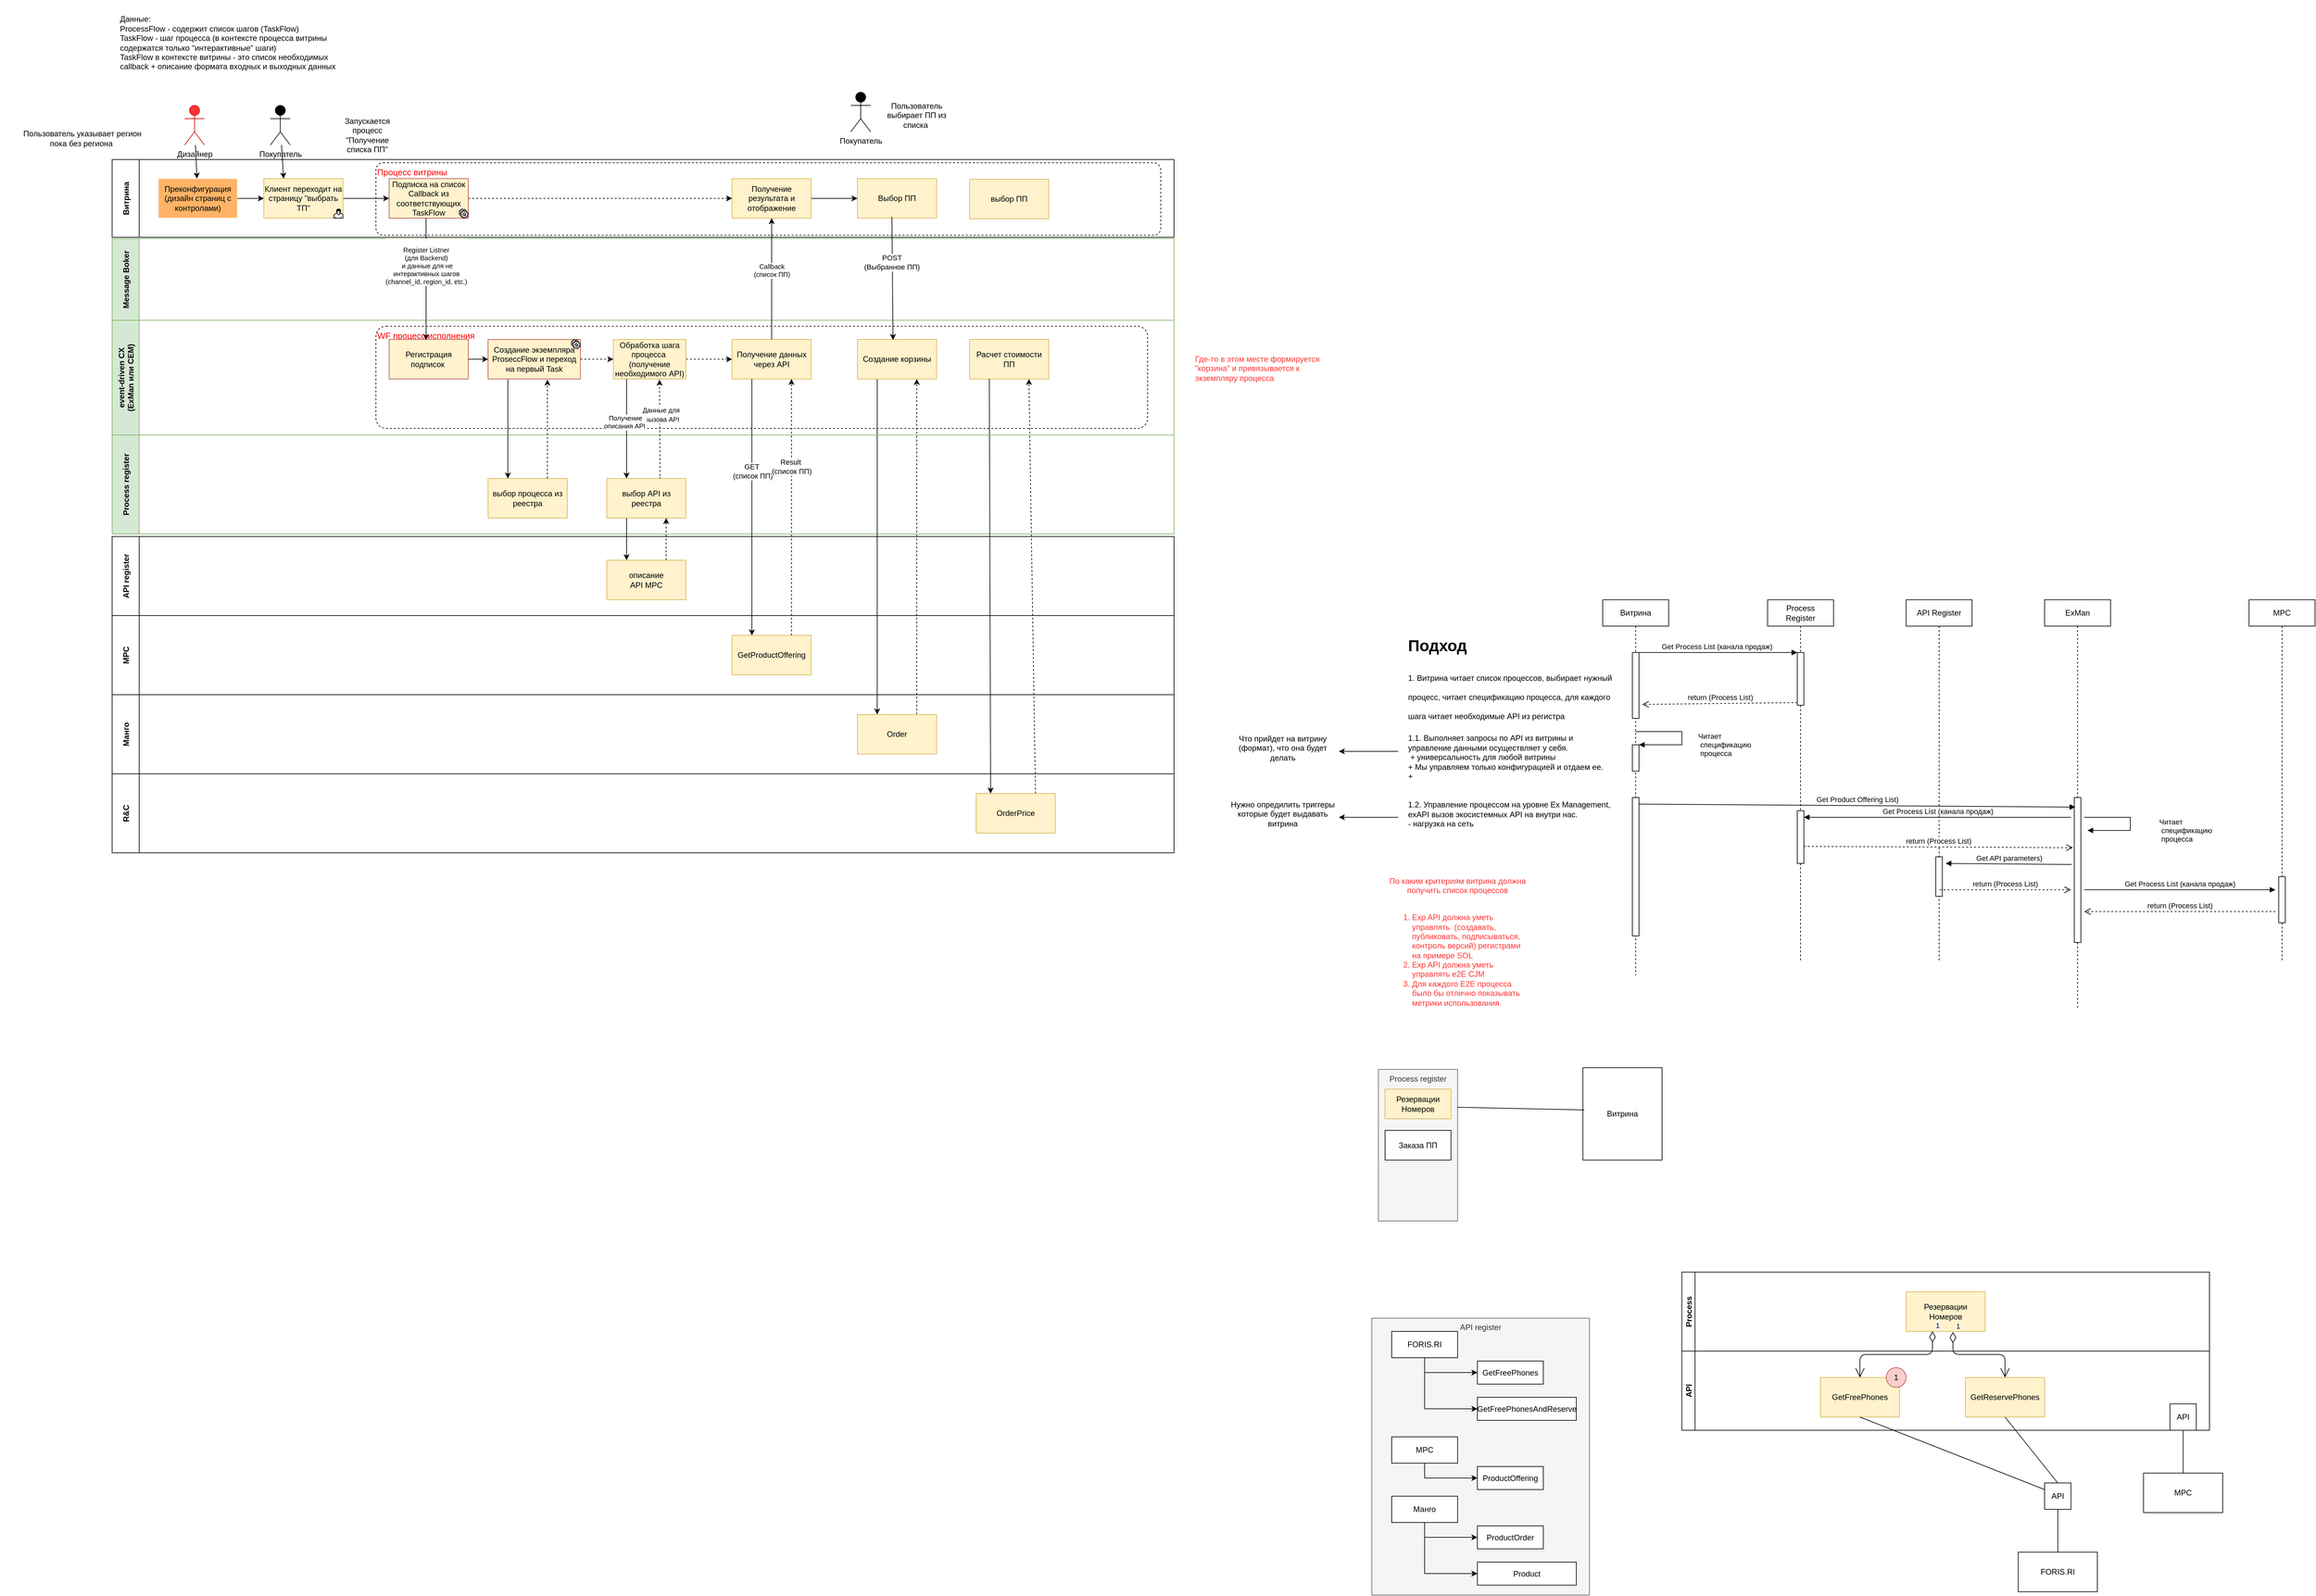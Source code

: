 <mxfile version="14.2.5" type="github" pages="2">
  <diagram id="ampolG_5GsY7RyZEAxuc" name="Page-1">
    <mxGraphModel dx="3796" dy="2979" grid="1" gridSize="10" guides="1" tooltips="1" connect="1" arrows="1" fold="1" page="1" pageScale="1" pageWidth="827" pageHeight="1169" math="0" shadow="0">
      <root>
        <mxCell id="0" />
        <mxCell id="1" parent="0" />
        <mxCell id="3lgOOLcY4nh7JQliI2cl-52" value="Message Boker" style="swimlane;startSize=41;horizontal=0;fillColor=#d5e8d4;strokeColor=#82b366;" parent="1" vertex="1">
          <mxGeometry x="-2140" y="-1158" width="1610" height="124" as="geometry" />
        </mxCell>
        <mxCell id="3lgOOLcY4nh7JQliI2cl-18" value="Процесс витрины" style="rounded=1;arcSize=10;dashed=1;strokeColor=#000000;fillColor=none;gradientColor=none;strokeWidth=1;align=left;verticalAlign=top;fontColor=#FF0000;fontSize=13;" parent="3lgOOLcY4nh7JQliI2cl-52" vertex="1">
          <mxGeometry x="400" y="-115" width="1190" height="110" as="geometry" />
        </mxCell>
        <mxCell id="7CwtNrb2YRD0Z08rC34O-2" value="Выбор ПП" style="whiteSpace=wrap;html=1;rounded=0;strokeColor=#d6b656;fillColor=#fff2cc;" parent="3lgOOLcY4nh7JQliI2cl-52" vertex="1">
          <mxGeometry x="1130" y="-91" width="120" height="60" as="geometry" />
        </mxCell>
        <mxCell id="7CwtNrb2YRD0Z08rC34O-4" value="выбор ПП" style="whiteSpace=wrap;html=1;rounded=0;strokeColor=#d6b656;fillColor=#fff2cc;" parent="3lgOOLcY4nh7JQliI2cl-52" vertex="1">
          <mxGeometry x="1300" y="-90" width="120" height="60" as="geometry" />
        </mxCell>
        <mxCell id="3lgOOLcY4nh7JQliI2cl-37" value="Process register" style="swimlane;startSize=41;horizontal=0;fillColor=#d5e8d4;strokeColor=#82b366;" parent="1" vertex="1">
          <mxGeometry x="-2140" y="-860" width="1610" height="150" as="geometry" />
        </mxCell>
        <mxCell id="3lgOOLcY4nh7JQliI2cl-11" value="WF процесс исполнения" style="rounded=1;arcSize=10;dashed=1;strokeColor=#000000;fillColor=none;gradientColor=none;strokeWidth=1;align=left;verticalAlign=top;fontColor=#FF0000;fontSize=13;" parent="3lgOOLcY4nh7JQliI2cl-37" vertex="1">
          <mxGeometry x="400" y="-165" width="1170" height="155" as="geometry" />
        </mxCell>
        <mxCell id="3lgOOLcY4nh7JQliI2cl-16" value="выбор API из реестра" style="rounded=0;whiteSpace=wrap;html=1;fillColor=#fff2cc;strokeColor=#d6b656;" parent="3lgOOLcY4nh7JQliI2cl-37" vertex="1">
          <mxGeometry x="750" y="66" width="120" height="60" as="geometry" />
        </mxCell>
        <mxCell id="3lgOOLcY4nh7JQliI2cl-12" value="выбор процесса из реестра" style="rounded=0;whiteSpace=wrap;html=1;fillColor=#fff2cc;strokeColor=#d6b656;" parent="3lgOOLcY4nh7JQliI2cl-37" vertex="1">
          <mxGeometry x="570" y="66" width="120" height="60" as="geometry" />
        </mxCell>
        <mxCell id="WP0imsZewuefQ5bBW2uw-1" style="edgeStyle=none;orthogonalLoop=1;jettySize=auto;html=1;entryX=0.25;entryY=0;entryDx=0;entryDy=0;exitX=0.25;exitY=1;exitDx=0;exitDy=0;" edge="1" parent="3lgOOLcY4nh7JQliI2cl-37" target="WP0imsZewuefQ5bBW2uw-7" source="WP0imsZewuefQ5bBW2uw-10">
          <mxGeometry relative="1" as="geometry">
            <mxPoint x="1160" y="-80" as="sourcePoint" />
            <mxPoint x="3300" y="1169" as="targetPoint" />
          </mxGeometry>
        </mxCell>
        <mxCell id="WP0imsZewuefQ5bBW2uw-2" style="edgeStyle=none;orthogonalLoop=1;jettySize=auto;html=1;entryX=0.75;entryY=1;entryDx=0;entryDy=0;exitX=0.75;exitY=0;exitDx=0;exitDy=0;dashed=1" edge="1" parent="3lgOOLcY4nh7JQliI2cl-37" source="WP0imsZewuefQ5bBW2uw-7" target="WP0imsZewuefQ5bBW2uw-10">
          <mxGeometry relative="1" as="geometry">
            <mxPoint x="3360" y="1169" as="sourcePoint" />
            <mxPoint x="1220" y="-80" as="targetPoint" />
          </mxGeometry>
        </mxCell>
        <mxCell id="WP0imsZewuefQ5bBW2uw-3" value="Расчет стоимости ПП" style="rounded=0;whiteSpace=wrap;html=1;fillColor=#fff2cc;strokeColor=#d6b656;" vertex="1" parent="3lgOOLcY4nh7JQliI2cl-37">
          <mxGeometry x="1300" y="-145" width="120" height="60" as="geometry" />
        </mxCell>
        <mxCell id="WP0imsZewuefQ5bBW2uw-4" style="edgeStyle=none;orthogonalLoop=1;jettySize=auto;html=1;entryX=0.183;entryY=0;entryDx=0;entryDy=0;exitX=0.25;exitY=1;exitDx=0;exitDy=0;entryPerimeter=0;" edge="1" parent="3lgOOLcY4nh7JQliI2cl-37" target="WP0imsZewuefQ5bBW2uw-9" source="WP0imsZewuefQ5bBW2uw-3">
          <mxGeometry relative="1" as="geometry">
            <mxPoint x="1330" y="-80" as="sourcePoint" />
            <mxPoint x="3470" y="1130" as="targetPoint" />
          </mxGeometry>
        </mxCell>
        <mxCell id="WP0imsZewuefQ5bBW2uw-5" style="edgeStyle=none;orthogonalLoop=1;jettySize=auto;html=1;entryX=0.75;entryY=1;entryDx=0;entryDy=0;exitX=0.75;exitY=0;exitDx=0;exitDy=0;dashed=1;" edge="1" parent="3lgOOLcY4nh7JQliI2cl-37" source="WP0imsZewuefQ5bBW2uw-9" target="WP0imsZewuefQ5bBW2uw-3">
          <mxGeometry relative="1" as="geometry">
            <mxPoint x="3530" y="1130" as="sourcePoint" />
            <mxPoint x="1390" y="-80" as="targetPoint" />
          </mxGeometry>
        </mxCell>
        <mxCell id="WP0imsZewuefQ5bBW2uw-7" value="Order" style="rounded=0;whiteSpace=wrap;html=1;fillColor=#fff2cc;strokeColor=#d6b656;" vertex="1" parent="3lgOOLcY4nh7JQliI2cl-37">
          <mxGeometry x="1130" y="424" width="120" height="60" as="geometry" />
        </mxCell>
        <mxCell id="WP0imsZewuefQ5bBW2uw-9" value="OrderPrice" style="rounded=0;whiteSpace=wrap;html=1;fillColor=#fff2cc;strokeColor=#d6b656;" vertex="1" parent="3lgOOLcY4nh7JQliI2cl-37">
          <mxGeometry x="1310" y="544" width="120" height="60" as="geometry" />
        </mxCell>
        <mxCell id="WP0imsZewuefQ5bBW2uw-10" value="Создание корзины" style="rounded=0;whiteSpace=wrap;html=1;fillColor=#fff2cc;strokeColor=#d6b656;" vertex="1" parent="3lgOOLcY4nh7JQliI2cl-37">
          <mxGeometry x="1130" y="-145" width="120" height="60" as="geometry" />
        </mxCell>
        <mxCell id="3lgOOLcY4nh7JQliI2cl-17" value="Витрина" style="swimlane;startSize=41;horizontal=0;" parent="1" vertex="1">
          <mxGeometry x="-2140" y="-1278" width="1610" height="118" as="geometry" />
        </mxCell>
        <mxCell id="3lgOOLcY4nh7JQliI2cl-103" style="edgeStyle=none;orthogonalLoop=1;jettySize=auto;html=1;entryX=0;entryY=0.5;entryDx=0;entryDy=0;dashed=1;" parent="3lgOOLcY4nh7JQliI2cl-17" source="3lgOOLcY4nh7JQliI2cl-44" target="3lgOOLcY4nh7JQliI2cl-26" edge="1">
          <mxGeometry relative="1" as="geometry">
            <mxPoint x="940" y="59" as="targetPoint" />
          </mxGeometry>
        </mxCell>
        <mxCell id="3lgOOLcY4nh7JQliI2cl-44" value="Подписка на список Callback из соответствующих TaskFlow" style="rounded=0;whiteSpace=wrap;html=1;fillColor=#FFF2CC;strokeColor=#b85450;" parent="3lgOOLcY4nh7JQliI2cl-17" vertex="1">
          <mxGeometry x="420" y="29" width="120" height="60" as="geometry" />
        </mxCell>
        <mxCell id="3lgOOLcY4nh7JQliI2cl-19" value="" style="edgeStyle=orthogonalEdgeStyle;rounded=0;orthogonalLoop=1;jettySize=auto;html=1;entryX=0;entryY=0.5;entryDx=0;entryDy=0;" parent="3lgOOLcY4nh7JQliI2cl-17" source="3lgOOLcY4nh7JQliI2cl-20" target="3lgOOLcY4nh7JQliI2cl-44" edge="1">
          <mxGeometry relative="1" as="geometry" />
        </mxCell>
        <mxCell id="3lgOOLcY4nh7JQliI2cl-20" value="Клиент переходит на страницу &quot;выбрать ТП&quot;" style="rounded=0;whiteSpace=wrap;html=1;fillColor=#fff2cc;strokeColor=#d6b656;" parent="3lgOOLcY4nh7JQliI2cl-17" vertex="1">
          <mxGeometry x="230" y="29" width="120" height="60" as="geometry" />
        </mxCell>
        <mxCell id="3lgOOLcY4nh7JQliI2cl-23" value="" style="shape=mxgraph.bpmn.service_task;html=1;outlineConnect=0;" parent="3lgOOLcY4nh7JQliI2cl-17" vertex="1">
          <mxGeometry x="526" y="75" width="14" height="14" as="geometry" />
        </mxCell>
        <mxCell id="3lgOOLcY4nh7JQliI2cl-24" value="" style="shape=mxgraph.bpmn.user_task;html=1;outlineConnect=0;" parent="3lgOOLcY4nh7JQliI2cl-17" vertex="1">
          <mxGeometry x="336" y="75" width="14" height="14" as="geometry" />
        </mxCell>
        <mxCell id="3lgOOLcY4nh7JQliI2cl-26" value="Получение результата и отображение" style="rounded=0;whiteSpace=wrap;html=1;fillColor=#fff2cc;strokeColor=#d6b656;" parent="3lgOOLcY4nh7JQliI2cl-17" vertex="1">
          <mxGeometry x="940" y="29" width="120" height="60" as="geometry" />
        </mxCell>
        <mxCell id="3lgOOLcY4nh7JQliI2cl-82" value="Преконфигурация (дизайн страниц с контролами)" style="rounded=0;whiteSpace=wrap;html=1;strokeColor=#FFFFFF;fillColor=#FFB366;" parent="3lgOOLcY4nh7JQliI2cl-17" vertex="1">
          <mxGeometry x="70" y="29" width="120" height="60" as="geometry" />
        </mxCell>
        <mxCell id="3lgOOLcY4nh7JQliI2cl-86" value="" style="endArrow=classic;html=1;exitX=1;exitY=0.5;exitDx=0;exitDy=0;entryX=0;entryY=0.5;entryDx=0;entryDy=0;" parent="3lgOOLcY4nh7JQliI2cl-17" source="3lgOOLcY4nh7JQliI2cl-82" target="3lgOOLcY4nh7JQliI2cl-20" edge="1">
          <mxGeometry width="50" height="50" relative="1" as="geometry">
            <mxPoint x="550" y="158" as="sourcePoint" />
            <mxPoint x="600" y="108" as="targetPoint" />
          </mxGeometry>
        </mxCell>
        <mxCell id="I4ma-wWeDAZJkw1Mpciw-2" value="Резервации Номеров" style="rounded=0;whiteSpace=wrap;html=1;fillColor=#fff2cc;strokeColor=#d6b656;" parent="1" vertex="1">
          <mxGeometry x="580" y="440" width="120" height="60" as="geometry" />
        </mxCell>
        <mxCell id="I4ma-wWeDAZJkw1Mpciw-3" value="GetFreePhones" style="rounded=0;whiteSpace=wrap;html=1;fillColor=#fff2cc;strokeColor=#d6b656;" parent="1" vertex="1">
          <mxGeometry x="450" y="570" width="120" height="60" as="geometry" />
        </mxCell>
        <mxCell id="I4ma-wWeDAZJkw1Mpciw-4" value="GetReservePhones" style="rounded=0;whiteSpace=wrap;html=1;fillColor=#fff2cc;strokeColor=#d6b656;" parent="1" vertex="1">
          <mxGeometry x="670" y="570" width="120" height="60" as="geometry" />
        </mxCell>
        <mxCell id="I4ma-wWeDAZJkw1Mpciw-6" value="1" style="endArrow=open;html=1;endSize=12;startArrow=diamondThin;startSize=14;startFill=0;edgeStyle=orthogonalEdgeStyle;align=left;verticalAlign=bottom;exitX=0.333;exitY=1;exitDx=0;exitDy=0;exitPerimeter=0;" parent="1" source="I4ma-wWeDAZJkw1Mpciw-2" target="I4ma-wWeDAZJkw1Mpciw-3" edge="1">
          <mxGeometry x="-1" y="3" relative="1" as="geometry">
            <mxPoint x="500" y="740" as="sourcePoint" />
            <mxPoint x="670" y="740" as="targetPoint" />
          </mxGeometry>
        </mxCell>
        <mxCell id="I4ma-wWeDAZJkw1Mpciw-7" value="1" style="endArrow=open;html=1;endSize=12;startArrow=diamondThin;startSize=14;startFill=0;edgeStyle=orthogonalEdgeStyle;align=left;verticalAlign=bottom;exitX=0.592;exitY=1.017;exitDx=0;exitDy=0;exitPerimeter=0;" parent="1" source="I4ma-wWeDAZJkw1Mpciw-2" target="I4ma-wWeDAZJkw1Mpciw-4" edge="1">
          <mxGeometry x="-1" y="3" relative="1" as="geometry">
            <mxPoint x="599.96" y="490" as="sourcePoint" />
            <mxPoint x="520" y="580" as="targetPoint" />
          </mxGeometry>
        </mxCell>
        <mxCell id="I4ma-wWeDAZJkw1Mpciw-10" value="Витрина" style="rounded=0;whiteSpace=wrap;html=1;" parent="1" vertex="1">
          <mxGeometry x="90" y="100" width="120" height="140" as="geometry" />
        </mxCell>
        <mxCell id="I4ma-wWeDAZJkw1Mpciw-11" value="MPC" style="rounded=0;whiteSpace=wrap;html=1;" parent="1" vertex="1">
          <mxGeometry x="940" y="715" width="120" height="60" as="geometry" />
        </mxCell>
        <mxCell id="I4ma-wWeDAZJkw1Mpciw-12" value="API" style="whiteSpace=wrap;html=1;aspect=fixed;" parent="1" vertex="1">
          <mxGeometry x="980" y="610" width="40" height="40" as="geometry" />
        </mxCell>
        <mxCell id="I4ma-wWeDAZJkw1Mpciw-14" value="" style="endArrow=none;html=1;exitX=0.5;exitY=0;exitDx=0;exitDy=0;entryX=0.5;entryY=1;entryDx=0;entryDy=0;" parent="1" source="I4ma-wWeDAZJkw1Mpciw-11" target="I4ma-wWeDAZJkw1Mpciw-12" edge="1">
          <mxGeometry width="50" height="50" relative="1" as="geometry">
            <mxPoint x="610" y="550" as="sourcePoint" />
            <mxPoint x="660" y="500" as="targetPoint" />
          </mxGeometry>
        </mxCell>
        <mxCell id="I4ma-wWeDAZJkw1Mpciw-16" value="Process register" style="rounded=0;whiteSpace=wrap;html=1;verticalAlign=top;fillColor=#f5f5f5;strokeColor=#666666;fontColor=#333333;" parent="1" vertex="1">
          <mxGeometry x="-220" y="102.5" width="120" height="230" as="geometry" />
        </mxCell>
        <mxCell id="I4ma-wWeDAZJkw1Mpciw-17" value="Резервации Номеров" style="rounded=0;whiteSpace=wrap;html=1;fillColor=#fff2cc;strokeColor=#d6b656;" parent="1" vertex="1">
          <mxGeometry x="-210" y="132.5" width="100" height="45" as="geometry" />
        </mxCell>
        <mxCell id="I4ma-wWeDAZJkw1Mpciw-18" value="Заказа ПП" style="rounded=0;whiteSpace=wrap;html=1;" parent="1" vertex="1">
          <mxGeometry x="-210" y="195" width="100" height="45" as="geometry" />
        </mxCell>
        <mxCell id="I4ma-wWeDAZJkw1Mpciw-21" value="Витрина" style="shape=umlLifeline;perimeter=lifelinePerimeter;whiteSpace=wrap;html=1;container=1;collapsible=0;recursiveResize=0;outlineConnect=0;" parent="1" vertex="1">
          <mxGeometry x="120" y="-610" width="100" height="570" as="geometry" />
        </mxCell>
        <mxCell id="I4ma-wWeDAZJkw1Mpciw-26" value="" style="html=1;points=[];perimeter=orthogonalPerimeter;" parent="I4ma-wWeDAZJkw1Mpciw-21" vertex="1">
          <mxGeometry x="45" y="80" width="10" height="100" as="geometry" />
        </mxCell>
        <mxCell id="I4ma-wWeDAZJkw1Mpciw-54" value="" style="html=1;points=[];perimeter=orthogonalPerimeter;fontColor=#000000;" parent="I4ma-wWeDAZJkw1Mpciw-21" vertex="1">
          <mxGeometry x="45" y="300" width="10" height="210" as="geometry" />
        </mxCell>
        <mxCell id="I4ma-wWeDAZJkw1Mpciw-22" value="Process&lt;br&gt;Register" style="shape=umlLifeline;perimeter=lifelinePerimeter;whiteSpace=wrap;html=1;container=1;collapsible=0;recursiveResize=0;outlineConnect=0;" parent="1" vertex="1">
          <mxGeometry x="370" y="-610" width="100" height="550" as="geometry" />
        </mxCell>
        <mxCell id="I4ma-wWeDAZJkw1Mpciw-27" value="" style="html=1;points=[];perimeter=orthogonalPerimeter;" parent="I4ma-wWeDAZJkw1Mpciw-22" vertex="1">
          <mxGeometry x="45" y="80" width="10" height="80" as="geometry" />
        </mxCell>
        <mxCell id="6xk-dBPFCgzjhm5DXFw_-33" value="" style="html=1;points=[];perimeter=orthogonalPerimeter;" parent="I4ma-wWeDAZJkw1Mpciw-22" vertex="1">
          <mxGeometry x="45" y="320" width="10" height="80" as="geometry" />
        </mxCell>
        <mxCell id="I4ma-wWeDAZJkw1Mpciw-28" value="Get Process List (канала продаж)" style="html=1;verticalAlign=bottom;endArrow=block;entryX=0;entryY=0;" parent="1" source="I4ma-wWeDAZJkw1Mpciw-21" target="I4ma-wWeDAZJkw1Mpciw-27" edge="1">
          <mxGeometry relative="1" as="geometry">
            <mxPoint x="95" y="-420" as="sourcePoint" />
          </mxGeometry>
        </mxCell>
        <mxCell id="I4ma-wWeDAZJkw1Mpciw-29" value="return (Process List)" style="html=1;verticalAlign=bottom;endArrow=open;dashed=1;endSize=8;exitX=0;exitY=0.95;entryX=1.5;entryY=0.788;entryDx=0;entryDy=0;entryPerimeter=0;" parent="1" source="I4ma-wWeDAZJkw1Mpciw-27" target="I4ma-wWeDAZJkw1Mpciw-26" edge="1">
          <mxGeometry relative="1" as="geometry">
            <mxPoint x="95" y="-344" as="targetPoint" />
          </mxGeometry>
        </mxCell>
        <mxCell id="I4ma-wWeDAZJkw1Mpciw-30" value="" style="endArrow=none;html=1;exitX=1;exitY=0.25;exitDx=0;exitDy=0;entryX=0.017;entryY=0.457;entryDx=0;entryDy=0;entryPerimeter=0;" parent="1" source="I4ma-wWeDAZJkw1Mpciw-16" target="I4ma-wWeDAZJkw1Mpciw-10" edge="1">
          <mxGeometry width="50" height="50" relative="1" as="geometry">
            <mxPoint x="-10" y="202.5" as="sourcePoint" />
            <mxPoint x="40" y="152.5" as="targetPoint" />
          </mxGeometry>
        </mxCell>
        <mxCell id="I4ma-wWeDAZJkw1Mpciw-31" value="По каким критериям витрина должна получить список процессов&lt;br&gt;&lt;br&gt;&lt;div style=&quot;text-align: left&quot;&gt;&lt;ol&gt;&lt;li&gt;Exp API должна уметь управлять&amp;nbsp; (создавать, публиковать, подписываться, контроль версий) регистрами на примере SOL&lt;/li&gt;&lt;li&gt;Exp API должна уметь управлять e2E CJM&lt;/li&gt;&lt;li&gt;Для каждого E2E процесса было бы отлично показывать метрики использования.&lt;/li&gt;&lt;/ol&gt;&lt;/div&gt;" style="text;html=1;strokeColor=none;fillColor=none;align=center;verticalAlign=middle;whiteSpace=wrap;rounded=0;fontColor=#FF3333;" parent="1" vertex="1">
          <mxGeometry x="-210" y="-190" width="220" height="210" as="geometry" />
        </mxCell>
        <mxCell id="I4ma-wWeDAZJkw1Mpciw-32" value="FORIS.RI" style="rounded=0;whiteSpace=wrap;html=1;" parent="1" vertex="1">
          <mxGeometry x="750" y="835" width="120" height="60" as="geometry" />
        </mxCell>
        <mxCell id="I4ma-wWeDAZJkw1Mpciw-33" value="API" style="whiteSpace=wrap;html=1;aspect=fixed;" parent="1" vertex="1">
          <mxGeometry x="790" y="730" width="40" height="40" as="geometry" />
        </mxCell>
        <mxCell id="I4ma-wWeDAZJkw1Mpciw-34" value="" style="endArrow=none;html=1;exitX=0.5;exitY=0;exitDx=0;exitDy=0;entryX=0.5;entryY=1;entryDx=0;entryDy=0;" parent="1" source="I4ma-wWeDAZJkw1Mpciw-32" target="I4ma-wWeDAZJkw1Mpciw-33" edge="1">
          <mxGeometry width="50" height="50" relative="1" as="geometry">
            <mxPoint x="420" y="670" as="sourcePoint" />
            <mxPoint x="470" y="620" as="targetPoint" />
          </mxGeometry>
        </mxCell>
        <mxCell id="I4ma-wWeDAZJkw1Mpciw-35" value="" style="endArrow=none;html=1;fontColor=#FF3333;exitX=0.5;exitY=1;exitDx=0;exitDy=0;entryX=0;entryY=0.25;entryDx=0;entryDy=0;" parent="1" source="I4ma-wWeDAZJkw1Mpciw-3" target="I4ma-wWeDAZJkw1Mpciw-33" edge="1">
          <mxGeometry width="50" height="50" relative="1" as="geometry">
            <mxPoint x="680" y="690" as="sourcePoint" />
            <mxPoint x="730" y="640" as="targetPoint" />
          </mxGeometry>
        </mxCell>
        <mxCell id="I4ma-wWeDAZJkw1Mpciw-36" value="" style="endArrow=none;html=1;fontColor=#FF3333;exitX=0.5;exitY=1;exitDx=0;exitDy=0;entryX=0.5;entryY=0;entryDx=0;entryDy=0;" parent="1" source="I4ma-wWeDAZJkw1Mpciw-4" target="I4ma-wWeDAZJkw1Mpciw-33" edge="1">
          <mxGeometry width="50" height="50" relative="1" as="geometry">
            <mxPoint x="520" y="640" as="sourcePoint" />
            <mxPoint x="800" y="750" as="targetPoint" />
          </mxGeometry>
        </mxCell>
        <mxCell id="I4ma-wWeDAZJkw1Mpciw-37" value="API register" style="rounded=0;whiteSpace=wrap;html=1;verticalAlign=top;fillColor=#f5f5f5;strokeColor=#666666;fontColor=#333333;" parent="1" vertex="1">
          <mxGeometry x="-230" y="480" width="330" height="420" as="geometry" />
        </mxCell>
        <mxCell id="6xk-dBPFCgzjhm5DXFw_-3" style="edgeStyle=orthogonalEdgeStyle;rounded=0;orthogonalLoop=1;jettySize=auto;html=1;exitX=0.5;exitY=1;exitDx=0;exitDy=0;entryX=0;entryY=0.5;entryDx=0;entryDy=0;" parent="1" source="I4ma-wWeDAZJkw1Mpciw-38" target="I4ma-wWeDAZJkw1Mpciw-40" edge="1">
          <mxGeometry relative="1" as="geometry" />
        </mxCell>
        <mxCell id="6xk-dBPFCgzjhm5DXFw_-4" style="edgeStyle=orthogonalEdgeStyle;rounded=0;orthogonalLoop=1;jettySize=auto;html=1;exitX=0.5;exitY=1;exitDx=0;exitDy=0;entryX=0;entryY=0.5;entryDx=0;entryDy=0;" parent="1" source="I4ma-wWeDAZJkw1Mpciw-38" target="I4ma-wWeDAZJkw1Mpciw-41" edge="1">
          <mxGeometry relative="1" as="geometry" />
        </mxCell>
        <mxCell id="I4ma-wWeDAZJkw1Mpciw-38" value="FORIS.RI" style="rounded=0;whiteSpace=wrap;html=1;" parent="1" vertex="1">
          <mxGeometry x="-200" y="500" width="100" height="40" as="geometry" />
        </mxCell>
        <mxCell id="I4ma-wWeDAZJkw1Mpciw-40" value="&lt;span style=&quot;color: rgb(0 , 0 , 0)&quot;&gt;GetFreePhones&lt;/span&gt;" style="rounded=0;whiteSpace=wrap;html=1;fontColor=#FF3333;" parent="1" vertex="1">
          <mxGeometry x="-70" y="545" width="100" height="35" as="geometry" />
        </mxCell>
        <mxCell id="I4ma-wWeDAZJkw1Mpciw-41" value="&lt;font color=&quot;#000000&quot;&gt;GetFreePhonesAndReserve&lt;/font&gt;" style="rounded=0;whiteSpace=wrap;html=1;fontColor=#FF3333;" parent="1" vertex="1">
          <mxGeometry x="-70" y="600" width="150" height="35" as="geometry" />
        </mxCell>
        <mxCell id="I4ma-wWeDAZJkw1Mpciw-45" value="1" style="ellipse;whiteSpace=wrap;html=1;aspect=fixed;fillColor=#f8cecc;strokeColor=#b85450;" parent="1" vertex="1">
          <mxGeometry x="550" y="555" width="30" height="30" as="geometry" />
        </mxCell>
        <mxCell id="I4ma-wWeDAZJkw1Mpciw-51" value="Читает&lt;br&gt;&amp;nbsp;спецификацию&lt;br&gt;&amp;nbsp;процесса" style="edgeStyle=orthogonalEdgeStyle;html=1;align=left;spacingLeft=2;endArrow=block;rounded=0;entryX=1;entryY=0;fontColor=#000000;strokeColor=#000000;" parent="1" edge="1">
          <mxGeometry x="0.164" y="-20" relative="1" as="geometry">
            <mxPoint x="169.5" y="-410" as="sourcePoint" />
            <Array as="points">
              <mxPoint x="240" y="-410" />
              <mxPoint x="240" y="-390" />
            </Array>
            <mxPoint x="175" y="-390" as="targetPoint" />
            <mxPoint x="21" y="20" as="offset" />
          </mxGeometry>
        </mxCell>
        <mxCell id="I4ma-wWeDAZJkw1Mpciw-52" value="" style="html=1;points=[];perimeter=orthogonalPerimeter;fontColor=#FF3333;" parent="1" vertex="1">
          <mxGeometry x="165" y="-390" width="10" height="40" as="geometry" />
        </mxCell>
        <mxCell id="I4ma-wWeDAZJkw1Mpciw-55" value="API Register" style="shape=umlLifeline;perimeter=lifelinePerimeter;whiteSpace=wrap;html=1;container=1;collapsible=0;recursiveResize=0;outlineConnect=0;" parent="1" vertex="1">
          <mxGeometry x="580" y="-610" width="100" height="550" as="geometry" />
        </mxCell>
        <mxCell id="6xk-dBPFCgzjhm5DXFw_-34" value="" style="html=1;points=[];perimeter=orthogonalPerimeter;" parent="I4ma-wWeDAZJkw1Mpciw-55" vertex="1">
          <mxGeometry x="45" y="390" width="10" height="60" as="geometry" />
        </mxCell>
        <mxCell id="I4ma-wWeDAZJkw1Mpciw-59" value="&lt;h1&gt;&lt;span&gt;Подход&lt;/span&gt;&lt;/h1&gt;&lt;h1&gt;&lt;span style=&quot;font-size: 12px ; font-weight: normal&quot;&gt;1. Витрина читает список &lt;/span&gt;&lt;span style=&quot;font-size: 12px ; font-weight: 400&quot;&gt;процессов&lt;/span&gt;&lt;span style=&quot;font-size: 12px ; font-weight: normal&quot;&gt;, &lt;/span&gt;&lt;span style=&quot;font-size: 12px ; font-weight: 400&quot;&gt;выбирает&lt;/span&gt;&lt;span style=&quot;font-size: 12px ; font-weight: normal&quot;&gt;&amp;nbsp;нужный процесс, читает спецификацию процесса, для каждого шага читает необходимые API из регистра&lt;/span&gt;&lt;/h1&gt;&lt;div&gt;&lt;span style=&quot;font-size: 12px ; font-weight: normal&quot;&gt;1.1. Выполняет запросы по API из витрины и управление данными осуществляет у себя.&amp;nbsp;&lt;/span&gt;&lt;/div&gt;&lt;div&gt;&lt;span style=&quot;font-size: 12px ; font-weight: normal&quot;&gt;&amp;nbsp;+ универсальность для любой витрины&lt;/span&gt;&lt;/div&gt;&lt;div&gt;&lt;span style=&quot;font-size: 12px ; font-weight: normal&quot;&gt;+ Мы управляем только конфигурацией и отдаем ее.&lt;/span&gt;&lt;/div&gt;&lt;div&gt;&lt;span style=&quot;font-size: 12px ; font-weight: normal&quot;&gt;+&amp;nbsp;&lt;/span&gt;&lt;/div&gt;&lt;div&gt;&lt;span style=&quot;font-size: 12px ; font-weight: normal&quot;&gt;&lt;br&gt;&lt;/span&gt;&lt;/div&gt;&lt;div&gt;&lt;span style=&quot;font-size: 12px ; font-weight: normal&quot;&gt;&lt;br&gt;&lt;/span&gt;&lt;/div&gt;&lt;div&gt;&lt;span style=&quot;font-size: 12px ; font-weight: normal&quot;&gt;1.2. Управление процессом на уровне Ex Management,&lt;/span&gt;&lt;/div&gt;&lt;div&gt;&lt;span style=&quot;font-size: 12px ; font-weight: normal&quot;&gt;exAPI вызов экосистемных API на внутри нас.&lt;/span&gt;&lt;/div&gt;&lt;div&gt;&lt;span style=&quot;font-size: 12px ; font-weight: normal&quot;&gt;- нагрузка на сеть&lt;/span&gt;&lt;/div&gt;&lt;div&gt;&lt;span style=&quot;font-size: 12px ; font-weight: normal&quot;&gt;&lt;br&gt;&lt;/span&gt;&lt;/div&gt;" style="text;html=1;strokeColor=none;fillColor=none;spacing=5;spacingTop=-20;whiteSpace=wrap;overflow=hidden;rounded=0;fontColor=#000000;" parent="1" vertex="1">
          <mxGeometry x="-180" y="-560" width="320" height="360" as="geometry" />
        </mxCell>
        <mxCell id="6xk-dBPFCgzjhm5DXFw_-7" style="edgeStyle=orthogonalEdgeStyle;rounded=0;orthogonalLoop=1;jettySize=auto;html=1;exitX=0.5;exitY=1;exitDx=0;exitDy=0;entryX=0;entryY=0.5;entryDx=0;entryDy=0;" parent="1" source="6xk-dBPFCgzjhm5DXFw_-9" target="6xk-dBPFCgzjhm5DXFw_-10" edge="1">
          <mxGeometry relative="1" as="geometry" />
        </mxCell>
        <mxCell id="6xk-dBPFCgzjhm5DXFw_-9" value="MPC" style="rounded=0;whiteSpace=wrap;html=1;" parent="1" vertex="1">
          <mxGeometry x="-200" y="660" width="100" height="40" as="geometry" />
        </mxCell>
        <mxCell id="6xk-dBPFCgzjhm5DXFw_-10" value="&lt;font color=&quot;#000000&quot;&gt;ProductOffering&lt;/font&gt;" style="rounded=0;whiteSpace=wrap;html=1;fontColor=#FF3333;" parent="1" vertex="1">
          <mxGeometry x="-70" y="705" width="100" height="35" as="geometry" />
        </mxCell>
        <mxCell id="6xk-dBPFCgzjhm5DXFw_-13" style="edgeStyle=orthogonalEdgeStyle;rounded=0;orthogonalLoop=1;jettySize=auto;html=1;exitX=0.5;exitY=1;exitDx=0;exitDy=0;entryX=0;entryY=0.5;entryDx=0;entryDy=0;" parent="1" source="6xk-dBPFCgzjhm5DXFw_-15" target="6xk-dBPFCgzjhm5DXFw_-16" edge="1">
          <mxGeometry relative="1" as="geometry" />
        </mxCell>
        <mxCell id="6xk-dBPFCgzjhm5DXFw_-14" style="edgeStyle=orthogonalEdgeStyle;rounded=0;orthogonalLoop=1;jettySize=auto;html=1;exitX=0.5;exitY=1;exitDx=0;exitDy=0;entryX=0;entryY=0.5;entryDx=0;entryDy=0;" parent="1" source="6xk-dBPFCgzjhm5DXFw_-15" target="6xk-dBPFCgzjhm5DXFw_-17" edge="1">
          <mxGeometry relative="1" as="geometry" />
        </mxCell>
        <mxCell id="6xk-dBPFCgzjhm5DXFw_-15" value="Манго" style="rounded=0;whiteSpace=wrap;html=1;" parent="1" vertex="1">
          <mxGeometry x="-200" y="750" width="100" height="40" as="geometry" />
        </mxCell>
        <mxCell id="6xk-dBPFCgzjhm5DXFw_-16" value="&lt;span style=&quot;color: rgb(0 , 0 , 0)&quot;&gt;ProductOrder&lt;/span&gt;" style="rounded=0;whiteSpace=wrap;html=1;fontColor=#FF3333;" parent="1" vertex="1">
          <mxGeometry x="-70" y="795" width="100" height="35" as="geometry" />
        </mxCell>
        <mxCell id="6xk-dBPFCgzjhm5DXFw_-17" value="&lt;font color=&quot;#000000&quot;&gt;Product&lt;/font&gt;" style="rounded=0;whiteSpace=wrap;html=1;fontColor=#FF3333;" parent="1" vertex="1">
          <mxGeometry x="-70" y="850" width="150" height="35" as="geometry" />
        </mxCell>
        <mxCell id="6xk-dBPFCgzjhm5DXFw_-18" value="Process" style="swimlane;startSize=20;horizontal=0;" parent="1" vertex="1">
          <mxGeometry x="240" y="410" width="800" height="120" as="geometry" />
        </mxCell>
        <mxCell id="6xk-dBPFCgzjhm5DXFw_-19" value="API" style="swimlane;startSize=20;horizontal=0;" parent="1" vertex="1">
          <mxGeometry x="240" y="530" width="800" height="120" as="geometry" />
        </mxCell>
        <mxCell id="6xk-dBPFCgzjhm5DXFw_-21" value="Что прийдет на витрину (формат), что она будет делать" style="text;html=1;strokeColor=none;fillColor=none;align=center;verticalAlign=middle;whiteSpace=wrap;rounded=0;" parent="1" vertex="1">
          <mxGeometry x="-450" y="-410" width="170" height="50" as="geometry" />
        </mxCell>
        <mxCell id="6xk-dBPFCgzjhm5DXFw_-22" value="" style="endArrow=classic;html=1;" parent="1" edge="1">
          <mxGeometry width="50" height="50" relative="1" as="geometry">
            <mxPoint x="-190" y="-380" as="sourcePoint" />
            <mxPoint x="-280" y="-380" as="targetPoint" />
          </mxGeometry>
        </mxCell>
        <mxCell id="6xk-dBPFCgzjhm5DXFw_-23" value="Нужно опредилить триггеры которые будет выдавать витрина" style="text;html=1;strokeColor=none;fillColor=none;align=center;verticalAlign=middle;whiteSpace=wrap;rounded=0;" parent="1" vertex="1">
          <mxGeometry x="-450" y="-310" width="170" height="50" as="geometry" />
        </mxCell>
        <mxCell id="6xk-dBPFCgzjhm5DXFw_-24" value="" style="endArrow=classic;html=1;" parent="1" edge="1">
          <mxGeometry width="50" height="50" relative="1" as="geometry">
            <mxPoint x="-190" y="-280" as="sourcePoint" />
            <mxPoint x="-280" y="-280" as="targetPoint" />
          </mxGeometry>
        </mxCell>
        <mxCell id="6xk-dBPFCgzjhm5DXFw_-27" value="ExMan" style="shape=umlLifeline;perimeter=lifelinePerimeter;whiteSpace=wrap;html=1;container=1;collapsible=0;recursiveResize=0;outlineConnect=0;" parent="1" vertex="1">
          <mxGeometry x="790" y="-610" width="100" height="620" as="geometry" />
        </mxCell>
        <mxCell id="6xk-dBPFCgzjhm5DXFw_-28" value="" style="html=1;points=[];perimeter=orthogonalPerimeter;" parent="6xk-dBPFCgzjhm5DXFw_-27" vertex="1">
          <mxGeometry x="45" y="300" width="10" height="220" as="geometry" />
        </mxCell>
        <mxCell id="6xk-dBPFCgzjhm5DXFw_-29" value="Get Product Offering List)" style="html=1;verticalAlign=bottom;endArrow=block;entryX=0.16;entryY=0.066;entryDx=0;entryDy=0;entryPerimeter=0;" parent="1" target="6xk-dBPFCgzjhm5DXFw_-28" edge="1">
          <mxGeometry relative="1" as="geometry">
            <mxPoint x="175" y="-300" as="sourcePoint" />
            <mxPoint x="420.5" y="-300" as="targetPoint" />
          </mxGeometry>
        </mxCell>
        <mxCell id="6xk-dBPFCgzjhm5DXFw_-30" value="Читает&lt;br&gt;&amp;nbsp;спецификацию&lt;br&gt;&amp;nbsp;процесса" style="edgeStyle=orthogonalEdgeStyle;html=1;align=left;spacingLeft=2;endArrow=block;rounded=0;entryX=1;entryY=0;fontColor=#000000;strokeColor=#000000;" parent="1" edge="1">
          <mxGeometry x="0.161" y="-40" relative="1" as="geometry">
            <mxPoint x="850" y="-280" as="sourcePoint" />
            <Array as="points">
              <mxPoint x="920" y="-280" />
              <mxPoint x="920" y="-260" />
            </Array>
            <mxPoint x="855" y="-260" as="targetPoint" />
            <mxPoint x="40" y="40" as="offset" />
          </mxGeometry>
        </mxCell>
        <mxCell id="6xk-dBPFCgzjhm5DXFw_-31" value="MPC" style="shape=umlLifeline;perimeter=lifelinePerimeter;whiteSpace=wrap;html=1;container=1;collapsible=0;recursiveResize=0;outlineConnect=0;" parent="1" vertex="1">
          <mxGeometry x="1100" y="-610" width="100" height="550" as="geometry" />
        </mxCell>
        <mxCell id="6xk-dBPFCgzjhm5DXFw_-32" value="" style="html=1;points=[];perimeter=orthogonalPerimeter;" parent="6xk-dBPFCgzjhm5DXFw_-31" vertex="1">
          <mxGeometry x="45" y="420" width="10" height="70" as="geometry" />
        </mxCell>
        <mxCell id="6xk-dBPFCgzjhm5DXFw_-35" value="Get Process List (канала продаж)" style="html=1;verticalAlign=bottom;endArrow=block;" parent="1" target="6xk-dBPFCgzjhm5DXFw_-33" edge="1">
          <mxGeometry relative="1" as="geometry">
            <mxPoint x="830" y="-280" as="sourcePoint" />
            <mxPoint x="425" y="-520" as="targetPoint" />
          </mxGeometry>
        </mxCell>
        <mxCell id="6xk-dBPFCgzjhm5DXFw_-36" value="return (Process List)" style="html=1;verticalAlign=bottom;endArrow=open;dashed=1;endSize=8;exitX=1;exitY=0.677;entryX=-0.206;entryY=0.346;entryDx=0;entryDy=0;entryPerimeter=0;exitDx=0;exitDy=0;exitPerimeter=0;" parent="1" source="6xk-dBPFCgzjhm5DXFw_-33" target="6xk-dBPFCgzjhm5DXFw_-28" edge="1">
          <mxGeometry relative="1" as="geometry">
            <mxPoint x="190" y="-441.2" as="targetPoint" />
            <mxPoint x="425" y="-444" as="sourcePoint" />
          </mxGeometry>
        </mxCell>
        <mxCell id="6xk-dBPFCgzjhm5DXFw_-37" value="Get API parameters)" style="html=1;verticalAlign=bottom;endArrow=block;entryX=1.5;entryY=0.167;entryDx=0;entryDy=0;entryPerimeter=0;exitX=-0.394;exitY=0.462;exitDx=0;exitDy=0;exitPerimeter=0;" parent="1" source="6xk-dBPFCgzjhm5DXFw_-28" target="6xk-dBPFCgzjhm5DXFw_-34" edge="1">
          <mxGeometry relative="1" as="geometry">
            <mxPoint x="840" y="-270" as="sourcePoint" />
            <mxPoint x="435" y="-270" as="targetPoint" />
          </mxGeometry>
        </mxCell>
        <mxCell id="6xk-dBPFCgzjhm5DXFw_-38" value="return (Process List)" style="html=1;verticalAlign=bottom;endArrow=open;dashed=1;endSize=8;exitX=1;exitY=0.677;exitDx=0;exitDy=0;exitPerimeter=0;" parent="1" edge="1">
          <mxGeometry relative="1" as="geometry">
            <mxPoint x="830" y="-170" as="targetPoint" />
            <mxPoint x="630.8" y="-170.0" as="sourcePoint" />
          </mxGeometry>
        </mxCell>
        <mxCell id="6xk-dBPFCgzjhm5DXFw_-39" value="Get Process List (канала продаж)" style="html=1;verticalAlign=bottom;endArrow=block;" parent="1" edge="1">
          <mxGeometry relative="1" as="geometry">
            <mxPoint x="850" y="-170" as="sourcePoint" />
            <mxPoint x="1140" y="-170" as="targetPoint" />
          </mxGeometry>
        </mxCell>
        <mxCell id="6xk-dBPFCgzjhm5DXFw_-40" value="return (Process List)" style="html=1;verticalAlign=bottom;endArrow=open;dashed=1;endSize=8;" parent="1" edge="1">
          <mxGeometry relative="1" as="geometry">
            <mxPoint x="850" y="-137" as="targetPoint" />
            <mxPoint x="1140" y="-137" as="sourcePoint" />
          </mxGeometry>
        </mxCell>
        <mxCell id="3lgOOLcY4nh7JQliI2cl-1" value="event-driven CX &#xa;(ExMan или CEM)" style="swimlane;startSize=41;horizontal=0;fillColor=#d5e8d4;strokeColor=#82b366;" parent="1" vertex="1">
          <mxGeometry x="-2140" y="-1034" width="1610" height="174" as="geometry" />
        </mxCell>
        <mxCell id="3lgOOLcY4nh7JQliI2cl-92" value="Создание экземпляра ProseccFlow и переход на первый Task" style="rounded=0;whiteSpace=wrap;html=1;fillColor=#FFF2CC;strokeColor=#b85450;" parent="3lgOOLcY4nh7JQliI2cl-1" vertex="1">
          <mxGeometry x="570" y="29" width="140" height="60" as="geometry" />
        </mxCell>
        <mxCell id="3lgOOLcY4nh7JQliI2cl-3" value="" style="shape=mxgraph.bpmn.service_task;html=1;outlineConnect=0;" parent="3lgOOLcY4nh7JQliI2cl-1" vertex="1">
          <mxGeometry x="696" y="29" width="14" height="14" as="geometry" />
        </mxCell>
        <mxCell id="3lgOOLcY4nh7JQliI2cl-4" value="" style="edgeStyle=none;rounded=0;orthogonalLoop=1;jettySize=auto;html=1;dashed=1;fontSize=10;fontColor=#FF0000;entryX=0;entryY=0.5;entryDx=0;entryDy=0;" parent="3lgOOLcY4nh7JQliI2cl-1" source="3lgOOLcY4nh7JQliI2cl-5" target="3lgOOLcY4nh7JQliI2cl-10" edge="1">
          <mxGeometry relative="1" as="geometry">
            <mxPoint x="940" y="60" as="targetPoint" />
          </mxGeometry>
        </mxCell>
        <mxCell id="3lgOOLcY4nh7JQliI2cl-5" value="Обработка шага процесса&amp;nbsp;&lt;br&gt;(получение необходимого API)" style="rounded=0;whiteSpace=wrap;html=1;fillColor=#fff2cc;strokeColor=#d6b656;" parent="3lgOOLcY4nh7JQliI2cl-1" vertex="1">
          <mxGeometry x="760" y="29" width="110" height="60" as="geometry" />
        </mxCell>
        <mxCell id="3lgOOLcY4nh7JQliI2cl-10" value="Получение данных через API" style="rounded=0;whiteSpace=wrap;html=1;fillColor=#fff2cc;strokeColor=#d6b656;" parent="3lgOOLcY4nh7JQliI2cl-1" vertex="1">
          <mxGeometry x="940" y="29" width="120" height="60" as="geometry" />
        </mxCell>
        <mxCell id="3lgOOLcY4nh7JQliI2cl-49" value="Регистрация подписок&amp;nbsp;" style="rounded=0;whiteSpace=wrap;html=1;fillColor=#FFF2CC;strokeColor=#b85450;" parent="3lgOOLcY4nh7JQliI2cl-1" vertex="1">
          <mxGeometry x="420" y="29" width="120" height="60" as="geometry" />
        </mxCell>
        <mxCell id="3lgOOLcY4nh7JQliI2cl-93" value="" style="endArrow=classic;html=1;exitX=1;exitY=0.5;exitDx=0;exitDy=0;" parent="3lgOOLcY4nh7JQliI2cl-1" source="3lgOOLcY4nh7JQliI2cl-49" target="3lgOOLcY4nh7JQliI2cl-92" edge="1">
          <mxGeometry width="50" height="50" relative="1" as="geometry">
            <mxPoint x="550" y="-6" as="sourcePoint" />
            <mxPoint x="600" y="-56" as="targetPoint" />
          </mxGeometry>
        </mxCell>
        <mxCell id="3lgOOLcY4nh7JQliI2cl-14" value="" style="edgeStyle=orthogonalEdgeStyle;rounded=0;orthogonalLoop=1;jettySize=auto;html=1;exitX=0.25;exitY=1;exitDx=0;exitDy=0;entryX=0.25;entryY=0;entryDx=0;entryDy=0;" parent="3lgOOLcY4nh7JQliI2cl-1" edge="1">
          <mxGeometry relative="1" as="geometry">
            <mxPoint x="600" y="90" as="sourcePoint" />
            <mxPoint x="600" y="240" as="targetPoint" />
          </mxGeometry>
        </mxCell>
        <mxCell id="3lgOOLcY4nh7JQliI2cl-15" value="" style="rounded=0;orthogonalLoop=1;jettySize=auto;html=1;dashed=1;exitX=0.75;exitY=0;exitDx=0;exitDy=0;entryX=0.75;entryY=1;entryDx=0;entryDy=0;" parent="3lgOOLcY4nh7JQliI2cl-1" edge="1">
          <mxGeometry relative="1" as="geometry">
            <mxPoint x="660" y="240" as="sourcePoint" />
            <mxPoint x="660" y="90" as="targetPoint" />
          </mxGeometry>
        </mxCell>
        <mxCell id="3lgOOLcY4nh7JQliI2cl-97" value="" style="endArrow=classic;html=1;exitX=1;exitY=0.5;exitDx=0;exitDy=0;entryX=0;entryY=0.5;entryDx=0;entryDy=0;dashed=1;" parent="3lgOOLcY4nh7JQliI2cl-1" source="3lgOOLcY4nh7JQliI2cl-92" target="3lgOOLcY4nh7JQliI2cl-5" edge="1">
          <mxGeometry width="50" height="50" relative="1" as="geometry">
            <mxPoint x="550" y="-46" as="sourcePoint" />
            <mxPoint x="600" y="-96" as="targetPoint" />
          </mxGeometry>
        </mxCell>
        <mxCell id="3lgOOLcY4nh7JQliI2cl-31" value="" style="edgeStyle=orthogonalEdgeStyle;rounded=0;orthogonalLoop=1;jettySize=auto;html=1;dashed=0;exitX=0.5;exitY=0;exitDx=0;exitDy=0;entryX=0.5;entryY=1;entryDx=0;entryDy=0;" parent="1" source="3lgOOLcY4nh7JQliI2cl-10" target="3lgOOLcY4nh7JQliI2cl-26" edge="1">
          <mxGeometry relative="1" as="geometry">
            <mxPoint x="-1140.29" y="-1141.0" as="sourcePoint" />
            <mxPoint x="-1140.29" y="-1201.0" as="targetPoint" />
          </mxGeometry>
        </mxCell>
        <mxCell id="3lgOOLcY4nh7JQliI2cl-32" value="Callback&lt;br&gt;(список ПП)" style="text;html=1;align=center;verticalAlign=middle;resizable=0;points=[];labelBackgroundColor=#ffffff;fontSize=10;" parent="3lgOOLcY4nh7JQliI2cl-31" vertex="1" connectable="0">
          <mxGeometry x="0.205" y="3" relative="1" as="geometry">
            <mxPoint x="3" y="6" as="offset" />
          </mxGeometry>
        </mxCell>
        <mxCell id="3lgOOLcY4nh7JQliI2cl-33" value="" style="edgeStyle=orthogonalEdgeStyle;rounded=0;orthogonalLoop=1;jettySize=auto;html=1;dashed=1;exitX=0.672;exitY=-0.036;exitDx=0;exitDy=0;exitPerimeter=0;" parent="1" source="3lgOOLcY4nh7JQliI2cl-16" edge="1">
          <mxGeometry relative="1" as="geometry">
            <mxPoint x="-1140" y="-810" as="sourcePoint" />
            <mxPoint x="-1310" y="-944" as="targetPoint" />
            <Array as="points">
              <mxPoint x="-1309" y="-794" />
            </Array>
          </mxGeometry>
        </mxCell>
        <mxCell id="3lgOOLcY4nh7JQliI2cl-109" value="&lt;span style=&quot;font-size: 10px&quot;&gt;Данные для&lt;/span&gt;&lt;br style=&quot;font-size: 10px&quot;&gt;&lt;span style=&quot;font-size: 10px&quot;&gt;&amp;nbsp;вызова API&lt;/span&gt;" style="edgeLabel;html=1;align=center;verticalAlign=middle;resizable=0;points=[];" parent="3lgOOLcY4nh7JQliI2cl-33" vertex="1" connectable="0">
          <mxGeometry x="0.307" y="-2" relative="1" as="geometry">
            <mxPoint as="offset" />
          </mxGeometry>
        </mxCell>
        <mxCell id="3lgOOLcY4nh7JQliI2cl-35" value="" style="edgeStyle=orthogonalEdgeStyle;rounded=0;orthogonalLoop=1;jettySize=auto;html=1;" parent="1" source="3lgOOLcY4nh7JQliI2cl-5" target="3lgOOLcY4nh7JQliI2cl-16" edge="1">
          <mxGeometry relative="1" as="geometry">
            <mxPoint x="-1104" y="-940" as="sourcePoint" />
            <mxPoint x="-1074" y="-800" as="targetPoint" />
            <Array as="points">
              <mxPoint x="-1360" y="-910" />
              <mxPoint x="-1360" y="-910" />
            </Array>
          </mxGeometry>
        </mxCell>
        <mxCell id="3lgOOLcY4nh7JQliI2cl-36" value="Получение &lt;br&gt;описания API&amp;nbsp;" style="text;html=1;align=center;verticalAlign=middle;resizable=0;points=[];labelBackgroundColor=#ffffff;fontSize=10;fontColor=#000000;" parent="3lgOOLcY4nh7JQliI2cl-35" vertex="1" connectable="0">
          <mxGeometry x="-0.2" relative="1" as="geometry">
            <mxPoint x="-2.05" y="3.79" as="offset" />
          </mxGeometry>
        </mxCell>
        <mxCell id="3lgOOLcY4nh7JQliI2cl-43" value="&lt;div&gt;&lt;span&gt;Данные:&lt;/span&gt;&lt;br&gt;&lt;/div&gt;&lt;div&gt;&lt;span&gt;ProcessFlow - содержит список шагов (TaskFlow)&lt;/span&gt;&lt;/div&gt;&lt;div&gt;&lt;span&gt;TaskFlow - шаг процесса (в контексте процесса витрины содержатся только &quot;интерактивные&quot; шаги)&lt;/span&gt;&lt;/div&gt;&lt;div&gt;&lt;span&gt;TaskFlow в контексте витрины - это список необходимых callback + описание формата входных и выходных данных&lt;/span&gt;&lt;/div&gt;" style="text;html=1;strokeColor=none;fillColor=none;align=left;verticalAlign=middle;whiteSpace=wrap;rounded=0;" parent="1" vertex="1">
          <mxGeometry x="-2130" y="-1520" width="340" height="130" as="geometry" />
        </mxCell>
        <mxCell id="3lgOOLcY4nh7JQliI2cl-47" value="" style="edgeStyle=orthogonalEdgeStyle;rounded=0;orthogonalLoop=1;jettySize=auto;html=1;entryX=0.25;entryY=0;entryDx=0;entryDy=0;exitX=0.25;exitY=1;exitDx=0;exitDy=0;" parent="1" edge="1">
          <mxGeometry relative="1" as="geometry">
            <mxPoint x="-1664" y="-1189" as="sourcePoint" />
            <mxPoint x="-1664" y="-1004" as="targetPoint" />
          </mxGeometry>
        </mxCell>
        <mxCell id="3lgOOLcY4nh7JQliI2cl-48" value="&lt;br&gt;Register Listner&lt;br&gt;(для Backend)&lt;br&gt;&amp;nbsp;и данные для не &lt;br&gt;интерактивных шагов&lt;br&gt;(channel_id, region_id, etc.)" style="text;html=1;align=center;verticalAlign=middle;resizable=0;points=[];labelBackgroundColor=#ffffff;fontSize=10;" parent="3lgOOLcY4nh7JQliI2cl-47" vertex="1" connectable="0">
          <mxGeometry x="-0.205" y="1" relative="1" as="geometry">
            <mxPoint x="-1" y="-8.21" as="offset" />
          </mxGeometry>
        </mxCell>
        <mxCell id="3lgOOLcY4nh7JQliI2cl-87" value="Покупатель" style="shape=umlActor;verticalLabelPosition=bottom;verticalAlign=top;html=1;outlineConnect=0;strokeColor=#000000;fillColor=#000000;" parent="1" vertex="1">
          <mxGeometry x="-1900" y="-1360" width="30" height="60" as="geometry" />
        </mxCell>
        <mxCell id="3lgOOLcY4nh7JQliI2cl-88" value="" style="endArrow=classic;html=1;entryX=0.25;entryY=0;entryDx=0;entryDy=0;" parent="1" source="3lgOOLcY4nh7JQliI2cl-87" target="3lgOOLcY4nh7JQliI2cl-20" edge="1">
          <mxGeometry width="50" height="50" relative="1" as="geometry">
            <mxPoint x="-1590" y="-1060" as="sourcePoint" />
            <mxPoint x="-1540" y="-1110" as="targetPoint" />
          </mxGeometry>
        </mxCell>
        <mxCell id="3lgOOLcY4nh7JQliI2cl-89" value="Дизайнер" style="shape=umlActor;verticalLabelPosition=bottom;verticalAlign=top;html=1;outlineConnect=0;strokeColor=#CC0000;fillColor=#FF3333;" parent="1" vertex="1">
          <mxGeometry x="-2030" y="-1360" width="30" height="60" as="geometry" />
        </mxCell>
        <mxCell id="3lgOOLcY4nh7JQliI2cl-90" value="" style="endArrow=classic;html=1;" parent="1" source="3lgOOLcY4nh7JQliI2cl-89" target="3lgOOLcY4nh7JQliI2cl-82" edge="1">
          <mxGeometry width="50" height="50" relative="1" as="geometry">
            <mxPoint x="-1590" y="-1060" as="sourcePoint" />
            <mxPoint x="-1540" y="-1110" as="targetPoint" />
          </mxGeometry>
        </mxCell>
        <mxCell id="3lgOOLcY4nh7JQliI2cl-94" value="Запускается процесс &quot;Получение списка ПП&quot;" style="text;html=1;strokeColor=none;fillColor=none;align=center;verticalAlign=middle;whiteSpace=wrap;rounded=0;" parent="1" vertex="1">
          <mxGeometry x="-1800" y="-1360" width="94" height="90" as="geometry" />
        </mxCell>
        <mxCell id="3lgOOLcY4nh7JQliI2cl-98" value="API register" style="swimlane;startSize=41;horizontal=0;" parent="1" vertex="1">
          <mxGeometry x="-2140" y="-706" width="1610" height="120" as="geometry" />
        </mxCell>
        <mxCell id="3lgOOLcY4nh7JQliI2cl-106" value="описание &lt;br&gt;API MPC" style="rounded=0;whiteSpace=wrap;html=1;fillColor=#fff2cc;strokeColor=#d6b656;" parent="3lgOOLcY4nh7JQliI2cl-98" vertex="1">
          <mxGeometry x="750" y="36" width="120" height="60" as="geometry" />
        </mxCell>
        <mxCell id="3lgOOLcY4nh7JQliI2cl-107" value="" style="rounded=0;orthogonalLoop=1;jettySize=auto;html=1;exitX=0.25;exitY=1;exitDx=0;exitDy=0;entryX=0.25;entryY=0;entryDx=0;entryDy=0;" parent="3lgOOLcY4nh7JQliI2cl-98" target="3lgOOLcY4nh7JQliI2cl-106" edge="1">
          <mxGeometry relative="1" as="geometry">
            <mxPoint x="780" y="-28" as="sourcePoint" />
            <mxPoint x="2600" y="-292" as="targetPoint" />
          </mxGeometry>
        </mxCell>
        <mxCell id="3lgOOLcY4nh7JQliI2cl-108" value="" style="rounded=0;orthogonalLoop=1;jettySize=auto;html=1;dashed=1;exitX=0.75;exitY=0;exitDx=0;exitDy=0;entryX=0.75;entryY=1;entryDx=0;entryDy=0;" parent="3lgOOLcY4nh7JQliI2cl-98" source="3lgOOLcY4nh7JQliI2cl-106" edge="1">
          <mxGeometry relative="1" as="geometry">
            <mxPoint x="2660" y="-292" as="sourcePoint" />
            <mxPoint x="840" y="-28" as="targetPoint" />
          </mxGeometry>
        </mxCell>
        <mxCell id="3lgOOLcY4nh7JQliI2cl-99" value="MPC" style="swimlane;startSize=41;horizontal=0;" parent="1" vertex="1">
          <mxGeometry x="-2140" y="-586" width="1610" height="120" as="geometry" />
        </mxCell>
        <mxCell id="3lgOOLcY4nh7JQliI2cl-100" value="GetProductOffering" style="rounded=0;whiteSpace=wrap;html=1;fillColor=#fff2cc;strokeColor=#d6b656;" parent="3lgOOLcY4nh7JQliI2cl-99" vertex="1">
          <mxGeometry x="940" y="30" width="120" height="60" as="geometry" />
        </mxCell>
        <mxCell id="3lgOOLcY4nh7JQliI2cl-112" style="edgeStyle=none;orthogonalLoop=1;jettySize=auto;html=1;entryX=0.25;entryY=0;entryDx=0;entryDy=0;exitX=0.25;exitY=1;exitDx=0;exitDy=0;" parent="1" source="3lgOOLcY4nh7JQliI2cl-10" target="3lgOOLcY4nh7JQliI2cl-100" edge="1">
          <mxGeometry relative="1" as="geometry" />
        </mxCell>
        <mxCell id="3lgOOLcY4nh7JQliI2cl-116" value="GET&amp;nbsp;&lt;br&gt;(список ПП)" style="edgeLabel;html=1;align=center;verticalAlign=middle;resizable=0;points=[];" parent="3lgOOLcY4nh7JQliI2cl-112" vertex="1" connectable="0">
          <mxGeometry x="-0.284" y="1" relative="1" as="geometry">
            <mxPoint as="offset" />
          </mxGeometry>
        </mxCell>
        <mxCell id="3lgOOLcY4nh7JQliI2cl-113" style="edgeStyle=none;orthogonalLoop=1;jettySize=auto;html=1;entryX=0.75;entryY=1;entryDx=0;entryDy=0;exitX=0.75;exitY=0;exitDx=0;exitDy=0;dashed=1" parent="1" source="3lgOOLcY4nh7JQliI2cl-100" target="3lgOOLcY4nh7JQliI2cl-10" edge="1">
          <mxGeometry relative="1" as="geometry" />
        </mxCell>
        <mxCell id="3lgOOLcY4nh7JQliI2cl-117" value="Result&amp;nbsp;&lt;br&gt;(список ПП)" style="edgeLabel;html=1;align=center;verticalAlign=middle;resizable=0;points=[];" parent="3lgOOLcY4nh7JQliI2cl-113" vertex="1" connectable="0">
          <mxGeometry x="0.316" relative="1" as="geometry">
            <mxPoint as="offset" />
          </mxGeometry>
        </mxCell>
        <mxCell id="7CwtNrb2YRD0Z08rC34O-3" value="" style="edgeStyle=orthogonalEdgeStyle;rounded=0;orthogonalLoop=1;jettySize=auto;html=1;" parent="1" source="3lgOOLcY4nh7JQliI2cl-26" target="7CwtNrb2YRD0Z08rC34O-2" edge="1">
          <mxGeometry relative="1" as="geometry" />
        </mxCell>
        <mxCell id="3lgOOLcY4nh7JQliI2cl-69" value="&lt;font color=&quot;#ff3333&quot;&gt;Где-то в этом месте формируется &quot;корзина&quot; и привязывается к экземпляру&amp;nbsp;процесса&lt;/font&gt;" style="text;html=1;strokeColor=#FFFFFF;fillColor=none;align=left;verticalAlign=middle;whiteSpace=wrap;rounded=0;" parent="1" vertex="1">
          <mxGeometry x="-500" y="-980" width="240" height="38" as="geometry" />
        </mxCell>
        <mxCell id="3lgOOLcY4nh7JQliI2cl-114" value="Пользователь указывает регион&lt;br&gt;пока без региона&amp;nbsp;" style="text;html=1;strokeColor=none;fillColor=none;align=center;verticalAlign=middle;whiteSpace=wrap;rounded=0;" parent="1" vertex="1">
          <mxGeometry x="-2310" y="-1320" width="250" height="20" as="geometry" />
        </mxCell>
        <mxCell id="qAqipHLvHaXVsFbVDz8m-1" value="Покупатель" style="shape=umlActor;verticalLabelPosition=bottom;verticalAlign=top;html=1;outlineConnect=0;strokeColor=#000000;fillColor=#000000;" parent="1" vertex="1">
          <mxGeometry x="-1020" y="-1380" width="30" height="60" as="geometry" />
        </mxCell>
        <mxCell id="qAqipHLvHaXVsFbVDz8m-2" value="Пользователь выбирает ПП из списка&amp;nbsp;" style="text;html=1;strokeColor=none;fillColor=none;align=center;verticalAlign=middle;whiteSpace=wrap;rounded=0;" parent="1" vertex="1">
          <mxGeometry x="-970" y="-1380" width="100" height="70" as="geometry" />
        </mxCell>
        <mxCell id="WP0imsZewuefQ5bBW2uw-6" value="Манго" style="swimlane;startSize=41;horizontal=0;" vertex="1" parent="1">
          <mxGeometry x="-2140" y="-466" width="1610" height="120" as="geometry" />
        </mxCell>
        <mxCell id="WP0imsZewuefQ5bBW2uw-8" value="R&amp;C" style="swimlane;startSize=41;horizontal=0;" vertex="1" parent="1">
          <mxGeometry x="-2140" y="-346" width="1610" height="120" as="geometry" />
        </mxCell>
        <mxCell id="WP0imsZewuefQ5bBW2uw-11" value="" style="endArrow=classic;html=1;exitX=0.436;exitY=0.967;exitDx=0;exitDy=0;exitPerimeter=0;entryX=0.45;entryY=0.014;entryDx=0;entryDy=0;entryPerimeter=0;" edge="1" parent="1" source="7CwtNrb2YRD0Z08rC34O-2" target="WP0imsZewuefQ5bBW2uw-10">
          <mxGeometry width="50" height="50" relative="1" as="geometry">
            <mxPoint x="-830" y="-1000" as="sourcePoint" />
            <mxPoint x="-780" y="-1050" as="targetPoint" />
          </mxGeometry>
        </mxCell>
        <mxCell id="WP0imsZewuefQ5bBW2uw-12" value="POST&lt;br&gt;(Выбранное ПП)" style="edgeLabel;html=1;align=center;verticalAlign=middle;resizable=0;points=[];" vertex="1" connectable="0" parent="WP0imsZewuefQ5bBW2uw-11">
          <mxGeometry x="-0.266" y="-1" relative="1" as="geometry">
            <mxPoint as="offset" />
          </mxGeometry>
        </mxCell>
      </root>
    </mxGraphModel>
  </diagram>
  <diagram id="iJ6OxR7j7sa4gDi_aJnS" name="Page-2">
    <mxGraphModel dx="4783" dy="3460" grid="1" gridSize="10" guides="1" tooltips="1" connect="1" arrows="1" fold="1" page="1" pageScale="1" pageWidth="827" pageHeight="1169" math="0" shadow="0">
      <root>
        <mxCell id="cVfscOrz7G8zu3GAqfnT-0" />
        <mxCell id="cVfscOrz7G8zu3GAqfnT-1" parent="cVfscOrz7G8zu3GAqfnT-0" />
        <mxCell id="cVfscOrz7G8zu3GAqfnT-2" value="Message Boker" style="swimlane;startSize=41;horizontal=0;fillColor=#d5e8d4;strokeColor=#82b366;" parent="cVfscOrz7G8zu3GAqfnT-1" vertex="1">
          <mxGeometry x="-2140" y="-1158" width="1610" height="124" as="geometry" />
        </mxCell>
        <mxCell id="cVfscOrz7G8zu3GAqfnT-3" value="Процесс витрины" style="rounded=1;arcSize=10;dashed=1;strokeColor=#000000;fillColor=none;gradientColor=none;strokeWidth=1;align=left;verticalAlign=top;fontColor=#FF0000;fontSize=13;" parent="cVfscOrz7G8zu3GAqfnT-2" vertex="1">
          <mxGeometry x="400" y="-115" width="1170" height="110" as="geometry" />
        </mxCell>
        <mxCell id="cVfscOrz7G8zu3GAqfnT-4" value="выбор ПП" style="whiteSpace=wrap;html=1;rounded=0;strokeColor=#d6b656;fillColor=#fff2cc;" parent="cVfscOrz7G8zu3GAqfnT-2" vertex="1">
          <mxGeometry x="1280" y="-91" width="120" height="60" as="geometry" />
        </mxCell>
        <mxCell id="cVfscOrz7G8zu3GAqfnT-69" value="Конфигурирование ПП" style="whiteSpace=wrap;html=1;rounded=0;strokeColor=#d6b656;fillColor=#fff2cc;" parent="cVfscOrz7G8zu3GAqfnT-2" vertex="1">
          <mxGeometry x="1450" y="-91" width="120" height="60" as="geometry" />
        </mxCell>
        <mxCell id="cVfscOrz7G8zu3GAqfnT-70" value="" style="shape=mxgraph.bpmn.user_task;html=1;outlineConnect=0;" parent="cVfscOrz7G8zu3GAqfnT-2" vertex="1">
          <mxGeometry x="1550" y="-52" width="14" height="14" as="geometry" />
        </mxCell>
        <mxCell id="cVfscOrz7G8zu3GAqfnT-71" value="" style="edgeStyle=orthogonalEdgeStyle;rounded=0;orthogonalLoop=1;jettySize=auto;html=1;exitX=1;exitY=0.5;exitDx=0;exitDy=0;entryX=0;entryY=0.5;entryDx=0;entryDy=0;" parent="cVfscOrz7G8zu3GAqfnT-2" source="cVfscOrz7G8zu3GAqfnT-4" target="cVfscOrz7G8zu3GAqfnT-69" edge="1">
          <mxGeometry relative="1" as="geometry">
            <mxPoint x="1220" y="-51" as="sourcePoint" />
            <mxPoint x="1290" y="-51" as="targetPoint" />
          </mxGeometry>
        </mxCell>
        <mxCell id="cVfscOrz7G8zu3GAqfnT-82" value="" style="edgeStyle=orthogonalEdgeStyle;rounded=0;orthogonalLoop=1;jettySize=auto;html=1;dashed=0;exitX=0.5;exitY=0;exitDx=0;exitDy=0;entryX=0.5;entryY=1;entryDx=0;entryDy=0;" parent="cVfscOrz7G8zu3GAqfnT-2" edge="1">
          <mxGeometry relative="1" as="geometry">
            <mxPoint x="1509.5" y="158" as="sourcePoint" />
            <mxPoint x="1509.5" y="-31" as="targetPoint" />
          </mxGeometry>
        </mxCell>
        <mxCell id="cVfscOrz7G8zu3GAqfnT-83" value="Callback&lt;br&gt;()" style="text;html=1;align=center;verticalAlign=middle;resizable=0;points=[];labelBackgroundColor=#ffffff;fontSize=10;" parent="cVfscOrz7G8zu3GAqfnT-82" vertex="1" connectable="0">
          <mxGeometry x="0.205" y="3" relative="1" as="geometry">
            <mxPoint x="3" y="6" as="offset" />
          </mxGeometry>
        </mxCell>
        <mxCell id="cVfscOrz7G8zu3GAqfnT-6" value="Process register" style="swimlane;startSize=41;horizontal=0;fillColor=#d5e8d4;strokeColor=#82b366;" parent="cVfscOrz7G8zu3GAqfnT-1" vertex="1">
          <mxGeometry x="-2140" y="-860" width="1610" height="150" as="geometry" />
        </mxCell>
        <mxCell id="cVfscOrz7G8zu3GAqfnT-7" value="выбор API из реестра" style="rounded=0;whiteSpace=wrap;html=1;fillColor=#fff2cc;strokeColor=#d6b656;" parent="cVfscOrz7G8zu3GAqfnT-6" vertex="1">
          <mxGeometry x="750" y="66" width="120" height="60" as="geometry" />
        </mxCell>
        <mxCell id="cVfscOrz7G8zu3GAqfnT-8" value="выбор процесса из реестра" style="rounded=0;whiteSpace=wrap;html=1;fillColor=#fff2cc;strokeColor=#d6b656;" parent="cVfscOrz7G8zu3GAqfnT-6" vertex="1">
          <mxGeometry x="570" y="66" width="120" height="60" as="geometry" />
        </mxCell>
        <mxCell id="cVfscOrz7G8zu3GAqfnT-9" value="WF процесс исполнения order capture" style="rounded=1;arcSize=10;dashed=1;strokeColor=#000000;fillColor=none;gradientColor=none;strokeWidth=1;align=left;verticalAlign=top;fontColor=#FF0000;fontSize=13;" parent="cVfscOrz7G8zu3GAqfnT-6" vertex="1">
          <mxGeometry x="400" y="-171" width="1190" height="165" as="geometry" />
        </mxCell>
        <mxCell id="cVfscOrz7G8zu3GAqfnT-78" style="edgeStyle=none;orthogonalLoop=1;jettySize=auto;html=1;entryX=0.25;entryY=0;entryDx=0;entryDy=0;exitX=0.25;exitY=1;exitDx=0;exitDy=0;" parent="cVfscOrz7G8zu3GAqfnT-6" target="cVfscOrz7G8zu3GAqfnT-75" edge="1">
          <mxGeometry relative="1" as="geometry">
            <mxPoint x="1310" y="-80" as="sourcePoint" />
            <mxPoint x="1310" y="309" as="targetPoint" />
          </mxGeometry>
        </mxCell>
        <mxCell id="cVfscOrz7G8zu3GAqfnT-80" style="edgeStyle=none;orthogonalLoop=1;jettySize=auto;html=1;entryX=0.75;entryY=1;entryDx=0;entryDy=0;exitX=0.75;exitY=0;exitDx=0;exitDy=0;dashed=1" parent="cVfscOrz7G8zu3GAqfnT-6" source="cVfscOrz7G8zu3GAqfnT-75" edge="1">
          <mxGeometry relative="1" as="geometry">
            <mxPoint x="1370" y="309" as="sourcePoint" />
            <mxPoint x="1370" y="-80" as="targetPoint" />
          </mxGeometry>
        </mxCell>
        <mxCell id="cVfscOrz7G8zu3GAqfnT-84" value="Расчет стоимости ПП" style="rounded=0;whiteSpace=wrap;html=1;fillColor=#fff2cc;strokeColor=#d6b656;" parent="cVfscOrz7G8zu3GAqfnT-6" vertex="1">
          <mxGeometry x="1450" y="-140" width="120" height="60" as="geometry" />
        </mxCell>
        <mxCell id="cVfscOrz7G8zu3GAqfnT-10" value="Витрина" style="swimlane;startSize=41;horizontal=0;" parent="cVfscOrz7G8zu3GAqfnT-1" vertex="1">
          <mxGeometry x="-2140" y="-1278" width="1610" height="118" as="geometry" />
        </mxCell>
        <mxCell id="cVfscOrz7G8zu3GAqfnT-11" style="edgeStyle=none;orthogonalLoop=1;jettySize=auto;html=1;entryX=0;entryY=0.5;entryDx=0;entryDy=0;dashed=1;" parent="cVfscOrz7G8zu3GAqfnT-10" source="cVfscOrz7G8zu3GAqfnT-12" target="cVfscOrz7G8zu3GAqfnT-19" edge="1">
          <mxGeometry relative="1" as="geometry">
            <mxPoint x="940" y="59" as="targetPoint" />
          </mxGeometry>
        </mxCell>
        <mxCell id="cVfscOrz7G8zu3GAqfnT-12" value="Подписка на список Callback из соответствующих TaskFlow" style="rounded=0;whiteSpace=wrap;html=1;fillColor=#FFF2CC;strokeColor=#b85450;" parent="cVfscOrz7G8zu3GAqfnT-10" vertex="1">
          <mxGeometry x="420" y="29" width="120" height="60" as="geometry" />
        </mxCell>
        <mxCell id="cVfscOrz7G8zu3GAqfnT-13" value="" style="edgeStyle=orthogonalEdgeStyle;rounded=0;orthogonalLoop=1;jettySize=auto;html=1;entryX=0;entryY=0.5;entryDx=0;entryDy=0;" parent="cVfscOrz7G8zu3GAqfnT-10" source="cVfscOrz7G8zu3GAqfnT-14" target="cVfscOrz7G8zu3GAqfnT-12" edge="1">
          <mxGeometry relative="1" as="geometry" />
        </mxCell>
        <mxCell id="cVfscOrz7G8zu3GAqfnT-14" value="Клиент переходит на страницу &quot;выбрать ТП&quot;" style="rounded=0;whiteSpace=wrap;html=1;fillColor=#fff2cc;strokeColor=#d6b656;" parent="cVfscOrz7G8zu3GAqfnT-10" vertex="1">
          <mxGeometry x="230" y="29" width="120" height="60" as="geometry" />
        </mxCell>
        <mxCell id="cVfscOrz7G8zu3GAqfnT-15" value="" style="shape=mxgraph.bpmn.service_task;html=1;outlineConnect=0;" parent="cVfscOrz7G8zu3GAqfnT-10" vertex="1">
          <mxGeometry x="526" y="75" width="14" height="14" as="geometry" />
        </mxCell>
        <mxCell id="cVfscOrz7G8zu3GAqfnT-16" value="" style="shape=mxgraph.bpmn.user_task;html=1;outlineConnect=0;" parent="cVfscOrz7G8zu3GAqfnT-10" vertex="1">
          <mxGeometry x="336" y="75" width="14" height="14" as="geometry" />
        </mxCell>
        <mxCell id="cVfscOrz7G8zu3GAqfnT-19" value="Получение результата и отображение" style="rounded=0;whiteSpace=wrap;html=1;fillColor=#fff2cc;strokeColor=#d6b656;" parent="cVfscOrz7G8zu3GAqfnT-10" vertex="1">
          <mxGeometry x="1090" y="29" width="120" height="60" as="geometry" />
        </mxCell>
        <mxCell id="cVfscOrz7G8zu3GAqfnT-20" value="Преконфигурация (дизайн страниц с контролами)" style="rounded=0;whiteSpace=wrap;html=1;strokeColor=#FFFFFF;fillColor=#FFB366;" parent="cVfscOrz7G8zu3GAqfnT-10" vertex="1">
          <mxGeometry x="70" y="29" width="120" height="60" as="geometry" />
        </mxCell>
        <mxCell id="cVfscOrz7G8zu3GAqfnT-21" value="" style="endArrow=classic;html=1;exitX=1;exitY=0.5;exitDx=0;exitDy=0;entryX=0;entryY=0.5;entryDx=0;entryDy=0;" parent="cVfscOrz7G8zu3GAqfnT-10" source="cVfscOrz7G8zu3GAqfnT-20" target="cVfscOrz7G8zu3GAqfnT-14" edge="1">
          <mxGeometry width="50" height="50" relative="1" as="geometry">
            <mxPoint x="550" y="158" as="sourcePoint" />
            <mxPoint x="600" y="108" as="targetPoint" />
          </mxGeometry>
        </mxCell>
        <mxCell id="cVfscOrz7G8zu3GAqfnT-66" value="" style="shape=mxgraph.bpmn.user_task;html=1;outlineConnect=0;" parent="cVfscOrz7G8zu3GAqfnT-10" vertex="1">
          <mxGeometry x="1386" y="75" width="14" height="14" as="geometry" />
        </mxCell>
        <mxCell id="cVfscOrz7G8zu3GAqfnT-67" value="" style="shape=mxgraph.bpmn.service_task;html=1;outlineConnect=0;" parent="cVfscOrz7G8zu3GAqfnT-10" vertex="1">
          <mxGeometry x="1196" y="75" width="14" height="14" as="geometry" />
        </mxCell>
        <mxCell id="cVfscOrz7G8zu3GAqfnT-22" value="event-driven CX &#xa;(ExMan или CEM)" style="swimlane;startSize=41;horizontal=0;fillColor=#d5e8d4;strokeColor=#82b366;" parent="cVfscOrz7G8zu3GAqfnT-1" vertex="1">
          <mxGeometry x="-2140" y="-1034" width="1610" height="174" as="geometry" />
        </mxCell>
        <mxCell id="cVfscOrz7G8zu3GAqfnT-23" value="Создание экземпляра ProseccFlow и переход на первый Task" style="rounded=0;whiteSpace=wrap;html=1;fillColor=#FFF2CC;strokeColor=#b85450;" parent="cVfscOrz7G8zu3GAqfnT-22" vertex="1">
          <mxGeometry x="570" y="30" width="140" height="60" as="geometry" />
        </mxCell>
        <mxCell id="cVfscOrz7G8zu3GAqfnT-24" value="" style="shape=mxgraph.bpmn.service_task;html=1;outlineConnect=0;" parent="cVfscOrz7G8zu3GAqfnT-22" vertex="1">
          <mxGeometry x="696" y="76" width="14" height="14" as="geometry" />
        </mxCell>
        <mxCell id="cVfscOrz7G8zu3GAqfnT-25" value="" style="edgeStyle=none;rounded=0;orthogonalLoop=1;jettySize=auto;html=1;dashed=1;fontSize=10;fontColor=#FF0000;" parent="cVfscOrz7G8zu3GAqfnT-22" source="cVfscOrz7G8zu3GAqfnT-26" edge="1">
          <mxGeometry relative="1" as="geometry">
            <mxPoint x="940" y="60" as="targetPoint" />
          </mxGeometry>
        </mxCell>
        <mxCell id="cVfscOrz7G8zu3GAqfnT-26" value="Обработка шага процесса&amp;nbsp;&lt;br&gt;(получение необходимого API)" style="rounded=0;whiteSpace=wrap;html=1;fillColor=#fff2cc;strokeColor=#d6b656;" parent="cVfscOrz7G8zu3GAqfnT-22" vertex="1">
          <mxGeometry x="760" y="30" width="110" height="60" as="geometry" />
        </mxCell>
        <mxCell id="cVfscOrz7G8zu3GAqfnT-27" value="Получение данных через API" style="rounded=0;whiteSpace=wrap;html=1;fillColor=#fff2cc;strokeColor=#d6b656;" parent="cVfscOrz7G8zu3GAqfnT-22" vertex="1">
          <mxGeometry x="1090" y="29" width="120" height="60" as="geometry" />
        </mxCell>
        <mxCell id="cVfscOrz7G8zu3GAqfnT-28" value="Регистрация подписок&amp;nbsp;" style="rounded=0;whiteSpace=wrap;html=1;fillColor=#FFF2CC;strokeColor=#b85450;" parent="cVfscOrz7G8zu3GAqfnT-22" vertex="1">
          <mxGeometry x="420" y="30" width="120" height="60" as="geometry" />
        </mxCell>
        <mxCell id="cVfscOrz7G8zu3GAqfnT-29" value="" style="endArrow=classic;html=1;exitX=1;exitY=0.5;exitDx=0;exitDy=0;" parent="cVfscOrz7G8zu3GAqfnT-22" source="cVfscOrz7G8zu3GAqfnT-28" target="cVfscOrz7G8zu3GAqfnT-23" edge="1">
          <mxGeometry width="50" height="50" relative="1" as="geometry">
            <mxPoint x="550" y="-6" as="sourcePoint" />
            <mxPoint x="600" y="-56" as="targetPoint" />
          </mxGeometry>
        </mxCell>
        <mxCell id="cVfscOrz7G8zu3GAqfnT-30" value="" style="edgeStyle=orthogonalEdgeStyle;rounded=0;orthogonalLoop=1;jettySize=auto;html=1;exitX=0.25;exitY=1;exitDx=0;exitDy=0;entryX=0.25;entryY=0;entryDx=0;entryDy=0;" parent="cVfscOrz7G8zu3GAqfnT-22" edge="1">
          <mxGeometry relative="1" as="geometry">
            <mxPoint x="600" y="90" as="sourcePoint" />
            <mxPoint x="600" y="240" as="targetPoint" />
          </mxGeometry>
        </mxCell>
        <mxCell id="cVfscOrz7G8zu3GAqfnT-31" value="" style="rounded=0;orthogonalLoop=1;jettySize=auto;html=1;dashed=1;exitX=0.75;exitY=0;exitDx=0;exitDy=0;entryX=0.75;entryY=1;entryDx=0;entryDy=0;" parent="cVfscOrz7G8zu3GAqfnT-22" edge="1">
          <mxGeometry relative="1" as="geometry">
            <mxPoint x="660" y="240" as="sourcePoint" />
            <mxPoint x="660" y="90" as="targetPoint" />
          </mxGeometry>
        </mxCell>
        <mxCell id="cVfscOrz7G8zu3GAqfnT-32" value="" style="endArrow=classic;html=1;exitX=1;exitY=0.5;exitDx=0;exitDy=0;entryX=0;entryY=0.5;entryDx=0;entryDy=0;dashed=1;" parent="cVfscOrz7G8zu3GAqfnT-22" source="cVfscOrz7G8zu3GAqfnT-23" target="cVfscOrz7G8zu3GAqfnT-26" edge="1">
          <mxGeometry width="50" height="50" relative="1" as="geometry">
            <mxPoint x="550" y="-46" as="sourcePoint" />
            <mxPoint x="600" y="-96" as="targetPoint" />
          </mxGeometry>
        </mxCell>
        <mxCell id="cVfscOrz7G8zu3GAqfnT-33" style="edgeStyle=none;orthogonalLoop=1;jettySize=auto;html=1;entryX=0;entryY=0.5;entryDx=0;entryDy=0;dashed=1;" parent="cVfscOrz7G8zu3GAqfnT-22" source="cVfscOrz7G8zu3GAqfnT-34" target="cVfscOrz7G8zu3GAqfnT-27" edge="1">
          <mxGeometry relative="1" as="geometry" />
        </mxCell>
        <mxCell id="cVfscOrz7G8zu3GAqfnT-34" value="Обработка шага процесса&amp;nbsp;&lt;br&gt;(получение списка ПП)" style="rounded=0;whiteSpace=wrap;html=1;fillColor=#fff2cc;strokeColor=#d6b656;" parent="cVfscOrz7G8zu3GAqfnT-22" vertex="1">
          <mxGeometry x="940" y="30" width="110" height="60" as="geometry" />
        </mxCell>
        <mxCell id="cVfscOrz7G8zu3GAqfnT-35" value="" style="edgeStyle=orthogonalEdgeStyle;rounded=0;orthogonalLoop=1;jettySize=auto;html=1;dashed=0;exitX=0.5;exitY=0;exitDx=0;exitDy=0;entryX=0.5;entryY=1;entryDx=0;entryDy=0;" parent="cVfscOrz7G8zu3GAqfnT-1" source="cVfscOrz7G8zu3GAqfnT-27" target="cVfscOrz7G8zu3GAqfnT-19" edge="1">
          <mxGeometry relative="1" as="geometry">
            <mxPoint x="-990.29" y="-1141.0" as="sourcePoint" />
            <mxPoint x="-990.29" y="-1201.0" as="targetPoint" />
          </mxGeometry>
        </mxCell>
        <mxCell id="cVfscOrz7G8zu3GAqfnT-36" value="Callback&lt;br&gt;(список ПП)" style="text;html=1;align=center;verticalAlign=middle;resizable=0;points=[];labelBackgroundColor=#ffffff;fontSize=10;" parent="cVfscOrz7G8zu3GAqfnT-35" vertex="1" connectable="0">
          <mxGeometry x="0.205" y="3" relative="1" as="geometry">
            <mxPoint x="3" y="6" as="offset" />
          </mxGeometry>
        </mxCell>
        <mxCell id="cVfscOrz7G8zu3GAqfnT-37" value="" style="edgeStyle=orthogonalEdgeStyle;rounded=0;orthogonalLoop=1;jettySize=auto;html=1;dashed=1;exitX=0.672;exitY=-0.036;exitDx=0;exitDy=0;exitPerimeter=0;" parent="cVfscOrz7G8zu3GAqfnT-1" source="cVfscOrz7G8zu3GAqfnT-7" edge="1">
          <mxGeometry relative="1" as="geometry">
            <mxPoint x="-1140" y="-810" as="sourcePoint" />
            <mxPoint x="-1310" y="-944" as="targetPoint" />
            <Array as="points">
              <mxPoint x="-1309" y="-794" />
            </Array>
          </mxGeometry>
        </mxCell>
        <mxCell id="cVfscOrz7G8zu3GAqfnT-38" value="&lt;span style=&quot;font-size: 10px&quot;&gt;Данные для&lt;/span&gt;&lt;br style=&quot;font-size: 10px&quot;&gt;&lt;span style=&quot;font-size: 10px&quot;&gt;&amp;nbsp;вызова API&lt;/span&gt;" style="edgeLabel;html=1;align=center;verticalAlign=middle;resizable=0;points=[];" parent="cVfscOrz7G8zu3GAqfnT-37" vertex="1" connectable="0">
          <mxGeometry x="0.307" y="-2" relative="1" as="geometry">
            <mxPoint as="offset" />
          </mxGeometry>
        </mxCell>
        <mxCell id="cVfscOrz7G8zu3GAqfnT-39" value="" style="edgeStyle=orthogonalEdgeStyle;rounded=0;orthogonalLoop=1;jettySize=auto;html=1;" parent="cVfscOrz7G8zu3GAqfnT-1" source="cVfscOrz7G8zu3GAqfnT-26" target="cVfscOrz7G8zu3GAqfnT-7" edge="1">
          <mxGeometry relative="1" as="geometry">
            <mxPoint x="-1104" y="-940" as="sourcePoint" />
            <mxPoint x="-1074" y="-800" as="targetPoint" />
            <Array as="points">
              <mxPoint x="-1360" y="-910" />
              <mxPoint x="-1360" y="-910" />
            </Array>
          </mxGeometry>
        </mxCell>
        <mxCell id="cVfscOrz7G8zu3GAqfnT-40" value="Получение &lt;br&gt;описания API&amp;nbsp;" style="text;html=1;align=center;verticalAlign=middle;resizable=0;points=[];labelBackgroundColor=#ffffff;fontSize=10;fontColor=#000000;" parent="cVfscOrz7G8zu3GAqfnT-39" vertex="1" connectable="0">
          <mxGeometry x="-0.2" relative="1" as="geometry">
            <mxPoint x="-2.05" y="3.79" as="offset" />
          </mxGeometry>
        </mxCell>
        <mxCell id="cVfscOrz7G8zu3GAqfnT-41" value="&lt;div&gt;&lt;span&gt;Данные:&lt;/span&gt;&lt;/div&gt;&lt;div&gt;&lt;span&gt;ProcessFlow - содержит список шагов (TaskFlow)&lt;/span&gt;&lt;/div&gt;&lt;div&gt;&lt;span&gt;TaskFlow - шаг процесса (в контексте процесса витрины содержатся только &quot;интерактивные&quot; шаги)&lt;/span&gt;&lt;/div&gt;&lt;div&gt;&lt;span&gt;TaskFlow в контексте витрины - это список необходимых callback + описание формата входных и выходных данных&lt;/span&gt;&lt;/div&gt;" style="text;html=1;strokeColor=none;fillColor=none;align=left;verticalAlign=middle;whiteSpace=wrap;rounded=0;" parent="cVfscOrz7G8zu3GAqfnT-1" vertex="1">
          <mxGeometry x="-2130" y="-1520" width="340" height="130" as="geometry" />
        </mxCell>
        <mxCell id="cVfscOrz7G8zu3GAqfnT-42" value="" style="edgeStyle=orthogonalEdgeStyle;rounded=0;orthogonalLoop=1;jettySize=auto;html=1;exitX=0.75;exitY=1;exitDx=0;exitDy=0;entryX=0.75;entryY=0;entryDx=0;entryDy=0;" parent="cVfscOrz7G8zu3GAqfnT-1" source="cVfscOrz7G8zu3GAqfnT-12" target="cVfscOrz7G8zu3GAqfnT-28" edge="1">
          <mxGeometry relative="1" as="geometry">
            <mxPoint x="-1494" y="-1064" as="sourcePoint" />
            <mxPoint x="-1494" y="-1004" as="targetPoint" />
          </mxGeometry>
        </mxCell>
        <mxCell id="cVfscOrz7G8zu3GAqfnT-43" value="Register Listner&lt;br&gt;(для Backend)" style="text;html=1;align=center;verticalAlign=middle;resizable=0;points=[];labelBackgroundColor=#ffffff;fontSize=10;" parent="cVfscOrz7G8zu3GAqfnT-42" vertex="1" connectable="0">
          <mxGeometry x="-0.205" y="1" relative="1" as="geometry">
            <mxPoint x="1" as="offset" />
          </mxGeometry>
        </mxCell>
        <mxCell id="cVfscOrz7G8zu3GAqfnT-44" value="" style="edgeStyle=orthogonalEdgeStyle;rounded=0;orthogonalLoop=1;jettySize=auto;html=1;entryX=0.25;entryY=0;entryDx=0;entryDy=0;exitX=0.25;exitY=1;exitDx=0;exitDy=0;" parent="cVfscOrz7G8zu3GAqfnT-1" source="cVfscOrz7G8zu3GAqfnT-12" target="cVfscOrz7G8zu3GAqfnT-28" edge="1">
          <mxGeometry relative="1" as="geometry">
            <mxPoint x="-1540" y="-1120" as="sourcePoint" />
            <mxPoint x="-1550" y="-982.5" as="targetPoint" />
          </mxGeometry>
        </mxCell>
        <mxCell id="cVfscOrz7G8zu3GAqfnT-45" value="SignalR &lt;br&gt;Subscribe&lt;br&gt;(для Front)" style="text;html=1;align=center;verticalAlign=middle;resizable=0;points=[];labelBackgroundColor=#ffffff;fontSize=10;" parent="cVfscOrz7G8zu3GAqfnT-44" vertex="1" connectable="0">
          <mxGeometry x="-0.205" y="1" relative="1" as="geometry">
            <mxPoint x="-1" y="-8.21" as="offset" />
          </mxGeometry>
        </mxCell>
        <mxCell id="cVfscOrz7G8zu3GAqfnT-48" value="Покупатель" style="shape=umlActor;verticalLabelPosition=bottom;verticalAlign=top;html=1;outlineConnect=0;strokeColor=#000000;fillColor=#000000;" parent="cVfscOrz7G8zu3GAqfnT-1" vertex="1">
          <mxGeometry x="-1900" y="-1360" width="30" height="60" as="geometry" />
        </mxCell>
        <mxCell id="cVfscOrz7G8zu3GAqfnT-49" value="" style="endArrow=classic;html=1;entryX=0.25;entryY=0;entryDx=0;entryDy=0;" parent="cVfscOrz7G8zu3GAqfnT-1" source="cVfscOrz7G8zu3GAqfnT-48" target="cVfscOrz7G8zu3GAqfnT-14" edge="1">
          <mxGeometry width="50" height="50" relative="1" as="geometry">
            <mxPoint x="-1590" y="-1060" as="sourcePoint" />
            <mxPoint x="-1540" y="-1110" as="targetPoint" />
          </mxGeometry>
        </mxCell>
        <mxCell id="cVfscOrz7G8zu3GAqfnT-50" value="Дизайнер" style="shape=umlActor;verticalLabelPosition=bottom;verticalAlign=top;html=1;outlineConnect=0;strokeColor=#CC0000;fillColor=#FF3333;" parent="cVfscOrz7G8zu3GAqfnT-1" vertex="1">
          <mxGeometry x="-2030" y="-1360" width="30" height="60" as="geometry" />
        </mxCell>
        <mxCell id="cVfscOrz7G8zu3GAqfnT-51" value="" style="endArrow=classic;html=1;" parent="cVfscOrz7G8zu3GAqfnT-1" source="cVfscOrz7G8zu3GAqfnT-50" target="cVfscOrz7G8zu3GAqfnT-20" edge="1">
          <mxGeometry width="50" height="50" relative="1" as="geometry">
            <mxPoint x="-1590" y="-1060" as="sourcePoint" />
            <mxPoint x="-1540" y="-1110" as="targetPoint" />
          </mxGeometry>
        </mxCell>
        <mxCell id="cVfscOrz7G8zu3GAqfnT-52" value="Запускается процесс &quot;Получение списка ПП&quot;" style="text;html=1;strokeColor=none;fillColor=none;align=center;verticalAlign=middle;whiteSpace=wrap;rounded=0;" parent="cVfscOrz7G8zu3GAqfnT-1" vertex="1">
          <mxGeometry x="-1800" y="-1360" width="94" height="90" as="geometry" />
        </mxCell>
        <mxCell id="cVfscOrz7G8zu3GAqfnT-53" value="API register" style="swimlane;startSize=41;horizontal=0;" parent="cVfscOrz7G8zu3GAqfnT-1" vertex="1">
          <mxGeometry x="-2140" y="-706" width="1610" height="120" as="geometry" />
        </mxCell>
        <mxCell id="cVfscOrz7G8zu3GAqfnT-54" value="описание &lt;br&gt;API MPC" style="rounded=0;whiteSpace=wrap;html=1;fillColor=#fff2cc;strokeColor=#d6b656;" parent="cVfscOrz7G8zu3GAqfnT-53" vertex="1">
          <mxGeometry x="750" y="36" width="120" height="60" as="geometry" />
        </mxCell>
        <mxCell id="cVfscOrz7G8zu3GAqfnT-55" value="" style="rounded=0;orthogonalLoop=1;jettySize=auto;html=1;exitX=0.25;exitY=1;exitDx=0;exitDy=0;entryX=0.25;entryY=0;entryDx=0;entryDy=0;" parent="cVfscOrz7G8zu3GAqfnT-53" target="cVfscOrz7G8zu3GAqfnT-54" edge="1">
          <mxGeometry relative="1" as="geometry">
            <mxPoint x="780" y="-28" as="sourcePoint" />
            <mxPoint x="2600" y="-292" as="targetPoint" />
          </mxGeometry>
        </mxCell>
        <mxCell id="cVfscOrz7G8zu3GAqfnT-56" value="" style="rounded=0;orthogonalLoop=1;jettySize=auto;html=1;dashed=1;exitX=0.75;exitY=0;exitDx=0;exitDy=0;entryX=0.75;entryY=1;entryDx=0;entryDy=0;" parent="cVfscOrz7G8zu3GAqfnT-53" source="cVfscOrz7G8zu3GAqfnT-54" edge="1">
          <mxGeometry relative="1" as="geometry">
            <mxPoint x="2660" y="-292" as="sourcePoint" />
            <mxPoint x="840" y="-28" as="targetPoint" />
          </mxGeometry>
        </mxCell>
        <mxCell id="cVfscOrz7G8zu3GAqfnT-85" style="edgeStyle=none;orthogonalLoop=1;jettySize=auto;html=1;entryX=0.183;entryY=0;entryDx=0;entryDy=0;exitX=0.25;exitY=1;exitDx=0;exitDy=0;entryPerimeter=0;" parent="cVfscOrz7G8zu3GAqfnT-53" target="cVfscOrz7G8zu3GAqfnT-77" edge="1">
          <mxGeometry relative="1" as="geometry">
            <mxPoint x="1480" y="-234" as="sourcePoint" />
            <mxPoint x="1480" y="270" as="targetPoint" />
          </mxGeometry>
        </mxCell>
        <mxCell id="cVfscOrz7G8zu3GAqfnT-86" style="edgeStyle=none;orthogonalLoop=1;jettySize=auto;html=1;entryX=0.75;entryY=1;entryDx=0;entryDy=0;exitX=0.75;exitY=0;exitDx=0;exitDy=0;dashed=1;" parent="cVfscOrz7G8zu3GAqfnT-53" source="cVfscOrz7G8zu3GAqfnT-77" edge="1">
          <mxGeometry relative="1" as="geometry">
            <mxPoint x="1540" y="270" as="sourcePoint" />
            <mxPoint x="1540" y="-234" as="targetPoint" />
          </mxGeometry>
        </mxCell>
        <mxCell id="cVfscOrz7G8zu3GAqfnT-57" value="MPC" style="swimlane;startSize=41;horizontal=0;" parent="cVfscOrz7G8zu3GAqfnT-1" vertex="1">
          <mxGeometry x="-2140" y="-586" width="1610" height="120" as="geometry" />
        </mxCell>
        <mxCell id="cVfscOrz7G8zu3GAqfnT-58" value="GetProductOffering" style="rounded=0;whiteSpace=wrap;html=1;fillColor=#fff2cc;strokeColor=#d6b656;" parent="cVfscOrz7G8zu3GAqfnT-57" vertex="1">
          <mxGeometry x="1090" y="30" width="120" height="60" as="geometry" />
        </mxCell>
        <mxCell id="cVfscOrz7G8zu3GAqfnT-59" style="edgeStyle=none;orthogonalLoop=1;jettySize=auto;html=1;entryX=0.25;entryY=0;entryDx=0;entryDy=0;exitX=0.25;exitY=1;exitDx=0;exitDy=0;" parent="cVfscOrz7G8zu3GAqfnT-1" source="cVfscOrz7G8zu3GAqfnT-27" target="cVfscOrz7G8zu3GAqfnT-58" edge="1">
          <mxGeometry relative="1" as="geometry" />
        </mxCell>
        <mxCell id="cVfscOrz7G8zu3GAqfnT-60" value="GET&amp;nbsp;&lt;br&gt;(список ПП)" style="edgeLabel;html=1;align=center;verticalAlign=middle;resizable=0;points=[];" parent="cVfscOrz7G8zu3GAqfnT-59" vertex="1" connectable="0">
          <mxGeometry x="-0.284" y="1" relative="1" as="geometry">
            <mxPoint as="offset" />
          </mxGeometry>
        </mxCell>
        <mxCell id="cVfscOrz7G8zu3GAqfnT-61" style="edgeStyle=none;orthogonalLoop=1;jettySize=auto;html=1;entryX=0.75;entryY=1;entryDx=0;entryDy=0;exitX=0.75;exitY=0;exitDx=0;exitDy=0;dashed=1" parent="cVfscOrz7G8zu3GAqfnT-1" source="cVfscOrz7G8zu3GAqfnT-58" target="cVfscOrz7G8zu3GAqfnT-27" edge="1">
          <mxGeometry relative="1" as="geometry" />
        </mxCell>
        <mxCell id="cVfscOrz7G8zu3GAqfnT-62" value="Result&amp;nbsp;&lt;br&gt;(список ПП)" style="edgeLabel;html=1;align=center;verticalAlign=middle;resizable=0;points=[];" parent="cVfscOrz7G8zu3GAqfnT-61" vertex="1" connectable="0">
          <mxGeometry x="0.316" relative="1" as="geometry">
            <mxPoint as="offset" />
          </mxGeometry>
        </mxCell>
        <mxCell id="cVfscOrz7G8zu3GAqfnT-63" value="" style="edgeStyle=orthogonalEdgeStyle;rounded=0;orthogonalLoop=1;jettySize=auto;html=1;" parent="cVfscOrz7G8zu3GAqfnT-1" source="cVfscOrz7G8zu3GAqfnT-19" target="cVfscOrz7G8zu3GAqfnT-4" edge="1">
          <mxGeometry relative="1" as="geometry" />
        </mxCell>
        <mxCell id="cVfscOrz7G8zu3GAqfnT-65" value="Пользователь указывает регион&lt;br&gt;пока без региона&amp;nbsp;" style="text;html=1;strokeColor=none;fillColor=none;align=center;verticalAlign=middle;whiteSpace=wrap;rounded=0;" parent="cVfscOrz7G8zu3GAqfnT-1" vertex="1">
          <mxGeometry x="-2310" y="-1320" width="250" height="20" as="geometry" />
        </mxCell>
        <mxCell id="cVfscOrz7G8zu3GAqfnT-72" value="" style="edgeStyle=orthogonalEdgeStyle;rounded=0;orthogonalLoop=1;jettySize=auto;html=1;dashed=0;exitX=0.5;exitY=0;exitDx=0;exitDy=0;entryX=0.5;entryY=1;entryDx=0;entryDy=0;" parent="cVfscOrz7G8zu3GAqfnT-1" source="cVfscOrz7G8zu3GAqfnT-68" target="cVfscOrz7G8zu3GAqfnT-4" edge="1">
          <mxGeometry relative="1" as="geometry">
            <mxPoint x="-980" y="-995" as="sourcePoint" />
            <mxPoint x="-980" y="-1179" as="targetPoint" />
          </mxGeometry>
        </mxCell>
        <mxCell id="cVfscOrz7G8zu3GAqfnT-73" value="Callback&lt;br&gt;()" style="text;html=1;align=center;verticalAlign=middle;resizable=0;points=[];labelBackgroundColor=#ffffff;fontSize=10;" parent="cVfscOrz7G8zu3GAqfnT-72" vertex="1" connectable="0">
          <mxGeometry x="0.205" y="3" relative="1" as="geometry">
            <mxPoint x="3" y="6" as="offset" />
          </mxGeometry>
        </mxCell>
        <mxCell id="cVfscOrz7G8zu3GAqfnT-74" value="Манго" style="swimlane;startSize=41;horizontal=0;" parent="cVfscOrz7G8zu3GAqfnT-1" vertex="1">
          <mxGeometry x="-2140" y="-466" width="1610" height="120" as="geometry" />
        </mxCell>
        <mxCell id="cVfscOrz7G8zu3GAqfnT-75" value="Order" style="rounded=0;whiteSpace=wrap;html=1;fillColor=#fff2cc;strokeColor=#d6b656;" parent="cVfscOrz7G8zu3GAqfnT-74" vertex="1">
          <mxGeometry x="1280" y="30" width="120" height="60" as="geometry" />
        </mxCell>
        <mxCell id="cVfscOrz7G8zu3GAqfnT-76" value="R&amp;C" style="swimlane;startSize=41;horizontal=0;" parent="cVfscOrz7G8zu3GAqfnT-1" vertex="1">
          <mxGeometry x="-2140" y="-346" width="1610" height="120" as="geometry" />
        </mxCell>
        <mxCell id="cVfscOrz7G8zu3GAqfnT-77" value="OrderPrice" style="rounded=0;whiteSpace=wrap;html=1;fillColor=#fff2cc;strokeColor=#d6b656;" parent="cVfscOrz7G8zu3GAqfnT-76" vertex="1">
          <mxGeometry x="1460" y="30" width="120" height="60" as="geometry" />
        </mxCell>
        <mxCell id="cVfscOrz7G8zu3GAqfnT-64" value="&lt;font color=&quot;#ff3333&quot;&gt;Где-то в этом месте формируется &quot;корзина&quot; и привязывается к экземпляру&amp;nbsp;процесса, потом шаги по расчету стоимости и т.д.&lt;/font&gt;" style="text;html=1;strokeColor=#FFFFFF;fillColor=none;align=left;verticalAlign=middle;whiteSpace=wrap;rounded=0;" parent="cVfscOrz7G8zu3GAqfnT-1" vertex="1">
          <mxGeometry x="-530" y="-930" width="240" height="38" as="geometry" />
        </mxCell>
        <mxCell id="cVfscOrz7G8zu3GAqfnT-68" value="Создание корзины" style="rounded=0;whiteSpace=wrap;html=1;fillColor=#fff2cc;strokeColor=#d6b656;" parent="cVfscOrz7G8zu3GAqfnT-1" vertex="1">
          <mxGeometry x="-860" y="-1000" width="120" height="60" as="geometry" />
        </mxCell>
      </root>
    </mxGraphModel>
  </diagram>
</mxfile>
